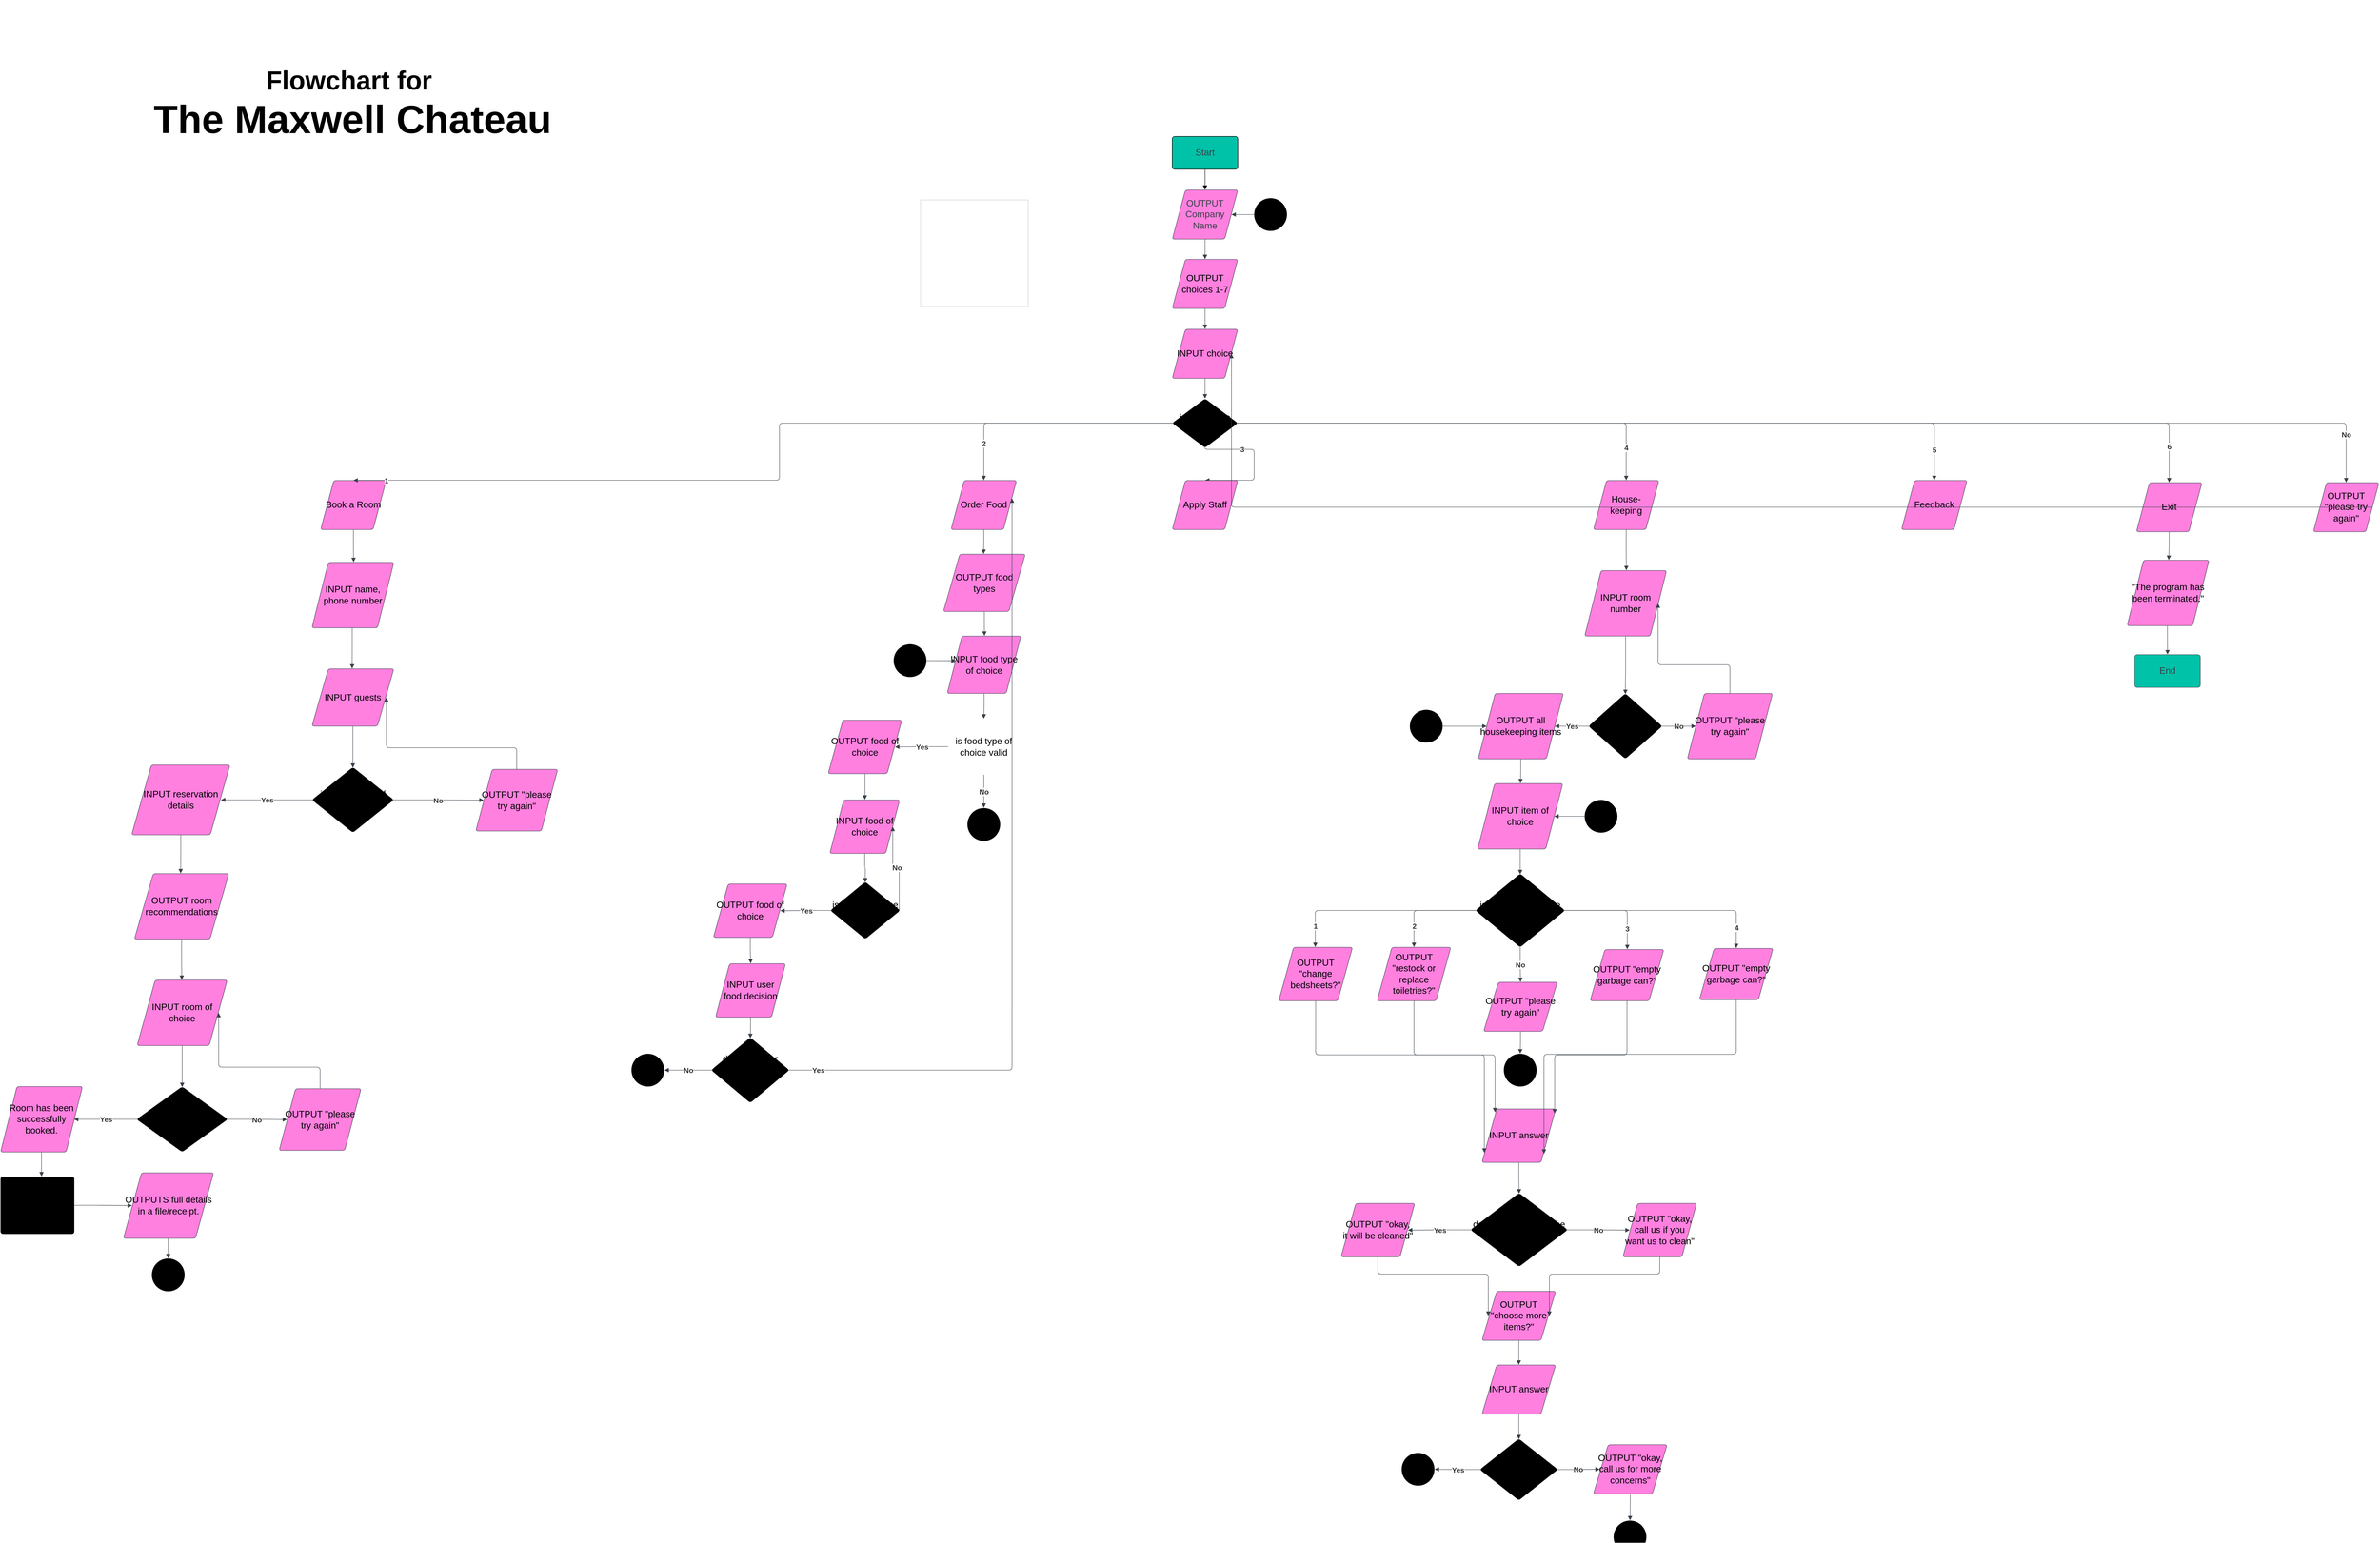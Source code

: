 <mxfile version="24.0.2" type="github">
  <diagram id="C5RBs43oDa-KdzZeNtuy" name="Page-1">
    <mxGraphModel dx="4306" dy="1394" grid="1" gridSize="10" guides="1" tooltips="1" connect="1" arrows="1" fold="1" page="1" pageScale="1" pageWidth="1169" pageHeight="827" math="0" shadow="0">
      <root>
        <mxCell id="WIyWlLk6GJQsqaUBKTNV-0" />
        <mxCell id="WIyWlLk6GJQsqaUBKTNV-1" parent="WIyWlLk6GJQsqaUBKTNV-0" />
        <mxCell id="fr6Zp4J4kDgTBB2DA1vX-0" value="&lt;b&gt;&lt;font style=&quot;font-size: 48px;&quot;&gt;&lt;font style=&quot;&quot;&gt;Flowchart for&lt;/font&gt;&lt;font style=&quot;&quot;&gt;&amp;nbsp;&lt;/font&gt;&lt;/font&gt;&lt;/b&gt;&lt;div&gt;&lt;b&gt;&lt;font style=&quot;font-size: 72px;&quot;&gt;The Maxwell Chateau&lt;/font&gt;&lt;/b&gt;&lt;/div&gt;" style="text;html=1;align=center;verticalAlign=middle;whiteSpace=wrap;rounded=0;" vertex="1" parent="WIyWlLk6GJQsqaUBKTNV-1">
          <mxGeometry x="-2485" y="-640" width="735" height="380" as="geometry" />
        </mxCell>
        <mxCell id="fr6Zp4J4kDgTBB2DA1vX-5" value="Start" style="html=1;overflow=block;blockSpacing=1;whiteSpace=wrap;fontSize=16.7;fontColor=#3a414a;spacing=3.8;strokeColor=#000000;strokeOpacity=100;fillOpacity=100;rounded=1;absoluteArcSize=1;arcSize=9;fillColor=#00c2a8;strokeWidth=1;lucidId=rr4dldM6VFlr;" vertex="1" parent="WIyWlLk6GJQsqaUBKTNV-1">
          <mxGeometry x="-617" y="-390" width="120" height="60" as="geometry" />
        </mxCell>
        <mxCell id="fr6Zp4J4kDgTBB2DA1vX-6" value="OUTPUT Company Name" style="html=1;overflow=block;blockSpacing=1;whiteSpace=wrap;shape=parallelogram;perimeter=parallelogramPerimeter;anchorPointDirection=0;fontSize=16.7;fontColor=#3a414a;spacing=9;strokeColor=#3a414a;strokeOpacity=100;fillOpacity=100;rounded=1;absoluteArcSize=1;arcSize=9;fillColor=#ff80df;strokeWidth=0.8;lucidId=rr4dJYp74jQk;" vertex="1" parent="WIyWlLk6GJQsqaUBKTNV-1">
          <mxGeometry x="-617" y="-292" width="120" height="90" as="geometry" />
        </mxCell>
        <mxCell id="fr6Zp4J4kDgTBB2DA1vX-7" value="End" style="html=1;overflow=block;blockSpacing=1;whiteSpace=wrap;fontSize=16.7;fontColor=#3a414a;spacing=3.8;strokeColor=#3a414a;strokeOpacity=100;fillOpacity=100;rounded=1;absoluteArcSize=1;arcSize=9;fillColor=#00c2a8;strokeWidth=0.8;lucidId=rr4dPUBD_OKJ;" vertex="1" parent="WIyWlLk6GJQsqaUBKTNV-1">
          <mxGeometry x="1145" y="559" width="120" height="60" as="geometry" />
        </mxCell>
        <mxCell id="fr6Zp4J4kDgTBB2DA1vX-8" value="" style="html=1;jettySize=18;whiteSpace=wrap;fontSize=13;strokeColor=#000000;strokeOpacity=100;strokeWidth=0.8;rounded=1;arcSize=12;edgeStyle=orthogonalEdgeStyle;startArrow=none;endArrow=block;endFill=1;exitX=0.5;exitY=1.006;exitPerimeter=0;entryX=0.5;entryY=-0.004;entryPerimeter=0;lucidId=rr4d2FMCqDAJ;" edge="1" parent="WIyWlLk6GJQsqaUBKTNV-1" source="fr6Zp4J4kDgTBB2DA1vX-5" target="fr6Zp4J4kDgTBB2DA1vX-6">
          <mxGeometry width="100" height="100" relative="1" as="geometry">
            <Array as="points" />
          </mxGeometry>
        </mxCell>
        <mxCell id="fr6Zp4J4kDgTBB2DA1vX-9" value="" style="html=1;jettySize=18;whiteSpace=wrap;fontSize=13;strokeColor=#3a414a;strokeOpacity=100;strokeWidth=0.8;rounded=1;arcSize=12;edgeStyle=orthogonalEdgeStyle;startArrow=none;endArrow=block;endFill=1;exitX=0.5;exitY=1.004;exitPerimeter=0;entryX=0.5;entryY=-0.004;entryPerimeter=0;lucidId=rr4d9koG9U7C;" edge="1" parent="WIyWlLk6GJQsqaUBKTNV-1" source="fr6Zp4J4kDgTBB2DA1vX-6" target="fr6Zp4J4kDgTBB2DA1vX-11">
          <mxGeometry width="100" height="100" relative="1" as="geometry">
            <Array as="points" />
          </mxGeometry>
        </mxCell>
        <mxCell id="fr6Zp4J4kDgTBB2DA1vX-10" value="" style="html=1;overflow=block;blockSpacing=1;whiteSpace=wrap;fontSize=13;spacing=0;strokeColor=#dfe3e8;strokeOpacity=100;rounded=1;absoluteArcSize=1;arcSize=0;strokeWidth=1.5;lucidId=rr4d.3fFyspz;" vertex="1" parent="WIyWlLk6GJQsqaUBKTNV-1">
          <mxGeometry x="-1078" y="-274" width="197" height="195" as="geometry" />
        </mxCell>
        <mxCell id="fr6Zp4J4kDgTBB2DA1vX-11" value="OUTPUT choices 1-7" style="html=1;overflow=block;blockSpacing=1;whiteSpace=wrap;shape=parallelogram;perimeter=parallelogramPerimeter;anchorPointDirection=0;fontSize=16.7;spacing=3.8;strokeColor=#3a414a;strokeOpacity=100;fillOpacity=100;rounded=1;absoluteArcSize=1;arcSize=9;fillColor=#ff80df;strokeWidth=0.8;lucidId=VD4dc545jsyq;" vertex="1" parent="WIyWlLk6GJQsqaUBKTNV-1">
          <mxGeometry x="-617" y="-165" width="120" height="90" as="geometry" />
        </mxCell>
        <mxCell id="fr6Zp4J4kDgTBB2DA1vX-12" value="is the choice valid?" style="html=1;overflow=block;blockSpacing=1;whiteSpace=wrap;rhombus;fontSize=16.7;spacing=3.8;strokeColor=#unset;rounded=1;absoluteArcSize=1;arcSize=9;fillColor=#unset;strokeWidth=NaN;lucidId=YQ4drY80ysN_;" vertex="1" parent="WIyWlLk6GJQsqaUBKTNV-1">
          <mxGeometry x="-617" y="90" width="120" height="90" as="geometry" />
        </mxCell>
        <mxCell id="fr6Zp4J4kDgTBB2DA1vX-13" value="Book a Room" style="html=1;overflow=block;blockSpacing=1;whiteSpace=wrap;shape=parallelogram;perimeter=parallelogramPerimeter;anchorPointDirection=0;fontSize=16.7;spacing=3.8;strokeColor=#3a414a;strokeOpacity=100;fillOpacity=100;rounded=1;absoluteArcSize=1;arcSize=9;fillColor=#ff80df;strokeWidth=0.8;lucidId=5S4d.XPy-Nbl;" vertex="1" parent="WIyWlLk6GJQsqaUBKTNV-1">
          <mxGeometry x="-2176" y="240" width="120" height="90" as="geometry" />
        </mxCell>
        <mxCell id="fr6Zp4J4kDgTBB2DA1vX-14" value="Order Food" style="html=1;overflow=block;blockSpacing=1;whiteSpace=wrap;shape=parallelogram;perimeter=parallelogramPerimeter;anchorPointDirection=0;fontSize=16.7;spacing=3.8;strokeColor=#3a414a;strokeOpacity=100;fillOpacity=100;rounded=1;absoluteArcSize=1;arcSize=9;fillColor=#ff80df;strokeWidth=0.8;lucidId=3T4dZM-_F~DI;" vertex="1" parent="WIyWlLk6GJQsqaUBKTNV-1">
          <mxGeometry x="-1022" y="240" width="120" height="90" as="geometry" />
        </mxCell>
        <mxCell id="fr6Zp4J4kDgTBB2DA1vX-15" value="" style="html=1;jettySize=18;whiteSpace=wrap;fontSize=13.3;fontColor=#333333;fontStyle=1;strokeColor=#3a414a;strokeOpacity=100;strokeWidth=0.8;rounded=1;arcSize=12;edgeStyle=orthogonalEdgeStyle;startArrow=none;endArrow=block;endFill=1;exitX=0.5;exitY=0.988;exitPerimeter=0;entryX=0.5;entryY=-0.004;entryPerimeter=0;lucidId=YW4dXA4mPvfQ;" edge="1" parent="WIyWlLk6GJQsqaUBKTNV-1" source="fr6Zp4J4kDgTBB2DA1vX-12" target="fr6Zp4J4kDgTBB2DA1vX-17">
          <mxGeometry width="100" height="100" relative="1" as="geometry">
            <Array as="points">
              <mxPoint x="-467" y="183" />
            </Array>
          </mxGeometry>
        </mxCell>
        <mxCell id="fr6Zp4J4kDgTBB2DA1vX-16" value="3" style="text;html=1;resizable=0;labelBackgroundColor=default;align=center;verticalAlign=middle;fontStyle=1;fontColor=#333333;fontSize=13.3;" vertex="1" parent="fr6Zp4J4kDgTBB2DA1vX-15">
          <mxGeometry x="-0.4" relative="1" as="geometry" />
        </mxCell>
        <mxCell id="fr6Zp4J4kDgTBB2DA1vX-17" value="Apply Staff" style="html=1;overflow=block;blockSpacing=1;whiteSpace=wrap;shape=parallelogram;perimeter=parallelogramPerimeter;anchorPointDirection=0;fontSize=16.7;spacing=3.8;strokeColor=#3a414a;strokeOpacity=100;fillOpacity=100;rounded=1;absoluteArcSize=1;arcSize=9;fillColor=#ff80df;strokeWidth=0.8;lucidId=jY4d1oSNSLOH;" vertex="1" parent="WIyWlLk6GJQsqaUBKTNV-1">
          <mxGeometry x="-617" y="240" width="120" height="90" as="geometry" />
        </mxCell>
        <mxCell id="fr6Zp4J4kDgTBB2DA1vX-18" value="Exit" style="html=1;overflow=block;blockSpacing=1;whiteSpace=wrap;shape=parallelogram;perimeter=parallelogramPerimeter;anchorPointDirection=0;fontSize=16.7;spacing=3.8;strokeColor=#3a414a;strokeOpacity=100;fillOpacity=100;rounded=1;absoluteArcSize=1;arcSize=9;fillColor=#ff80df;strokeWidth=0.8;lucidId=D24dg.ZzTh_C;" vertex="1" parent="WIyWlLk6GJQsqaUBKTNV-1">
          <mxGeometry x="1148" y="244" width="120" height="90" as="geometry" />
        </mxCell>
        <mxCell id="fr6Zp4J4kDgTBB2DA1vX-19" value="" style="html=1;jettySize=18;whiteSpace=wrap;fontSize=13.3;fontColor=#333333;fontStyle=1;strokeColor=#3a414a;strokeOpacity=100;strokeWidth=0.8;rounded=1;arcSize=12;edgeStyle=orthogonalEdgeStyle;startArrow=none;endArrow=block;endFill=1;exitX=0.984;exitY=0.5;exitPerimeter=0;entryX=0.5;entryY=-0.004;entryPerimeter=0;lucidId=-24dcM.oyefK;" edge="1" parent="WIyWlLk6GJQsqaUBKTNV-1" source="fr6Zp4J4kDgTBB2DA1vX-12" target="fr6Zp4J4kDgTBB2DA1vX-28">
          <mxGeometry width="100" height="100" relative="1" as="geometry">
            <Array as="points">
              <mxPoint x="214" y="135" />
            </Array>
          </mxGeometry>
        </mxCell>
        <mxCell id="fr6Zp4J4kDgTBB2DA1vX-20" value="4" style="text;html=1;resizable=0;labelBackgroundColor=default;align=center;verticalAlign=middle;fontStyle=1;fontColor=#333333;fontSize=13.3;" vertex="1" parent="fr6Zp4J4kDgTBB2DA1vX-19">
          <mxGeometry x="0.853" relative="1" as="geometry" />
        </mxCell>
        <mxCell id="fr6Zp4J4kDgTBB2DA1vX-21" value="" style="html=1;jettySize=18;whiteSpace=wrap;fontSize=13.3;fontColor=#333333;fontStyle=1;strokeColor=#3a414a;strokeOpacity=100;strokeWidth=0.8;rounded=1;arcSize=12;edgeStyle=orthogonalEdgeStyle;startArrow=none;endArrow=block;endFill=1;exitX=0.016;exitY=0.5;exitPerimeter=0;entryX=0.5;entryY=-0.004;entryPerimeter=0;lucidId=544dxC-d55az;" edge="1" parent="WIyWlLk6GJQsqaUBKTNV-1" source="fr6Zp4J4kDgTBB2DA1vX-12" target="fr6Zp4J4kDgTBB2DA1vX-14">
          <mxGeometry width="100" height="100" relative="1" as="geometry">
            <Array as="points" />
          </mxGeometry>
        </mxCell>
        <mxCell id="fr6Zp4J4kDgTBB2DA1vX-22" value="2" style="text;html=1;resizable=0;labelBackgroundColor=default;align=center;verticalAlign=middle;fontStyle=1;fontColor=#333333;fontSize=13.3;" vertex="1" parent="fr6Zp4J4kDgTBB2DA1vX-21">
          <mxGeometry x="0.701" relative="1" as="geometry" />
        </mxCell>
        <mxCell id="fr6Zp4J4kDgTBB2DA1vX-23" value="" style="html=1;jettySize=18;whiteSpace=wrap;fontSize=13.3;fontColor=#333333;fontStyle=1;strokeColor=#3a414a;strokeOpacity=100;strokeWidth=0.8;rounded=1;arcSize=12;edgeStyle=orthogonalEdgeStyle;startArrow=none;endArrow=block;endFill=1;exitX=0.016;exitY=0.5;exitPerimeter=0;entryX=0.5;entryY=-0.004;entryPerimeter=0;lucidId=k54deUb7gBNt;" edge="1" parent="WIyWlLk6GJQsqaUBKTNV-1" source="fr6Zp4J4kDgTBB2DA1vX-12" target="fr6Zp4J4kDgTBB2DA1vX-13">
          <mxGeometry width="100" height="100" relative="1" as="geometry">
            <Array as="points">
              <mxPoint x="-1336" y="135" />
            </Array>
          </mxGeometry>
        </mxCell>
        <mxCell id="fr6Zp4J4kDgTBB2DA1vX-24" value="1" style="text;html=1;resizable=0;labelBackgroundColor=default;align=center;verticalAlign=middle;fontStyle=1;fontColor=#333333;fontSize=13.3;" vertex="1" parent="fr6Zp4J4kDgTBB2DA1vX-23">
          <mxGeometry x="0.926" relative="1" as="geometry" />
        </mxCell>
        <mxCell id="fr6Zp4J4kDgTBB2DA1vX-25" value="&quot;The program has been terminated.&quot;" style="html=1;overflow=block;blockSpacing=1;whiteSpace=wrap;shape=parallelogram;perimeter=parallelogramPerimeter;anchorPointDirection=0;fontSize=16.7;spacing=3.8;strokeColor=#3a414a;strokeOpacity=100;fillOpacity=100;rounded=1;absoluteArcSize=1;arcSize=9;fillColor=#ff80df;strokeWidth=0.8;lucidId=n64d3ymG4x3u;" vertex="1" parent="WIyWlLk6GJQsqaUBKTNV-1">
          <mxGeometry x="1131" y="386" width="150" height="120" as="geometry" />
        </mxCell>
        <mxCell id="fr6Zp4J4kDgTBB2DA1vX-26" value="" style="html=1;jettySize=18;whiteSpace=wrap;fontSize=13;strokeColor=#3a414a;strokeOpacity=100;strokeWidth=0.8;rounded=1;arcSize=12;edgeStyle=orthogonalEdgeStyle;startArrow=none;endArrow=block;endFill=1;exitX=0.492;exitY=1.003;exitPerimeter=0;entryX=0.5;entryY=-0.006;entryPerimeter=0;lucidId=H64dyCJtoq.5;" edge="1" parent="WIyWlLk6GJQsqaUBKTNV-1" source="fr6Zp4J4kDgTBB2DA1vX-25" target="fr6Zp4J4kDgTBB2DA1vX-7">
          <mxGeometry width="100" height="100" relative="1" as="geometry">
            <Array as="points" />
          </mxGeometry>
        </mxCell>
        <mxCell id="fr6Zp4J4kDgTBB2DA1vX-27" value="" style="html=1;jettySize=18;whiteSpace=wrap;fontSize=13;strokeColor=#3a414a;strokeOpacity=100;strokeWidth=0.8;rounded=1;arcSize=12;edgeStyle=orthogonalEdgeStyle;startArrow=none;endArrow=block;endFill=1;exitX=0.5;exitY=1.004;exitPerimeter=0;entryX=0.508;entryY=-0.003;entryPerimeter=0;lucidId=RU5deoj77KYH;" edge="1" parent="WIyWlLk6GJQsqaUBKTNV-1" source="fr6Zp4J4kDgTBB2DA1vX-18" target="fr6Zp4J4kDgTBB2DA1vX-25">
          <mxGeometry width="100" height="100" relative="1" as="geometry">
            <Array as="points" />
          </mxGeometry>
        </mxCell>
        <mxCell id="fr6Zp4J4kDgTBB2DA1vX-28" value="House-&#xa;keeping" style="html=1;overflow=block;blockSpacing=1;whiteSpace=wrap;shape=parallelogram;perimeter=parallelogramPerimeter;anchorPointDirection=0;fontSize=16.7;spacing=3.8;strokeColor=#3a414a;strokeOpacity=100;fillOpacity=100;rounded=1;absoluteArcSize=1;arcSize=9;fillColor=#ff80df;strokeWidth=0.8;lucidId=gvBfBff4BDN_;" vertex="1" parent="WIyWlLk6GJQsqaUBKTNV-1">
          <mxGeometry x="154" y="240" width="120" height="90" as="geometry" />
        </mxCell>
        <mxCell id="fr6Zp4J4kDgTBB2DA1vX-29" value="" style="html=1;jettySize=18;whiteSpace=wrap;fontSize=13.3;fontColor=#333333;fontStyle=1;strokeColor=#3a414a;strokeOpacity=100;strokeWidth=0.8;rounded=1;arcSize=12;edgeStyle=orthogonalEdgeStyle;startArrow=none;endArrow=block;endFill=1;exitX=0.984;exitY=0.5;exitPerimeter=0;entryX=0.5;entryY=-0.004;entryPerimeter=0;lucidId=_vBfmU__1XSu;" edge="1" parent="WIyWlLk6GJQsqaUBKTNV-1" source="fr6Zp4J4kDgTBB2DA1vX-12" target="fr6Zp4J4kDgTBB2DA1vX-18">
          <mxGeometry width="100" height="100" relative="1" as="geometry">
            <Array as="points" />
          </mxGeometry>
        </mxCell>
        <mxCell id="fr6Zp4J4kDgTBB2DA1vX-30" value="6" style="text;html=1;resizable=0;labelBackgroundColor=default;align=center;verticalAlign=middle;fontStyle=1;fontColor=#333333;fontSize=13.3;" vertex="1" parent="fr6Zp4J4kDgTBB2DA1vX-29">
          <mxGeometry x="0.927" relative="1" as="geometry" />
        </mxCell>
        <mxCell id="fr6Zp4J4kDgTBB2DA1vX-31" value="" style="html=1;jettySize=18;whiteSpace=wrap;fontSize=13;strokeColor=#3a414a;strokeOpacity=100;strokeWidth=0.8;rounded=1;arcSize=12;edgeStyle=orthogonalEdgeStyle;startArrow=none;endArrow=block;endFill=1;exitX=0.5;exitY=1.004;exitPerimeter=0;entryX=0.509;entryY=-0.003;entryPerimeter=0;lucidId=DDBfVTI.iJqp;" edge="1" parent="WIyWlLk6GJQsqaUBKTNV-1" source="fr6Zp4J4kDgTBB2DA1vX-13" target="fr6Zp4J4kDgTBB2DA1vX-32">
          <mxGeometry width="100" height="100" relative="1" as="geometry">
            <Array as="points" />
          </mxGeometry>
        </mxCell>
        <mxCell id="fr6Zp4J4kDgTBB2DA1vX-32" value="INPUT name, phone number" style="html=1;overflow=block;blockSpacing=1;whiteSpace=wrap;shape=parallelogram;perimeter=parallelogramPerimeter;anchorPointDirection=0;fontSize=16.7;spacing=3.8;strokeColor=#3a414a;strokeOpacity=100;fillOpacity=100;rounded=1;absoluteArcSize=1;arcSize=9;fillColor=#ff80df;strokeWidth=0.8;lucidId=.DBfbjLe~VoK;" vertex="1" parent="WIyWlLk6GJQsqaUBKTNV-1">
          <mxGeometry x="-2192" y="390" width="150" height="120" as="geometry" />
        </mxCell>
        <mxCell id="fr6Zp4J4kDgTBB2DA1vX-33" value="" style="html=1;jettySize=18;whiteSpace=wrap;fontSize=13;strokeColor=#3a414a;strokeOpacity=100;strokeWidth=0.8;rounded=1;arcSize=12;edgeStyle=orthogonalEdgeStyle;startArrow=none;endArrow=block;endFill=1;exitX=0.492;exitY=1.003;exitPerimeter=0;entryX=0.491;entryY=-0.004;entryPerimeter=0;lucidId=-IBfJ37K~~-6;" edge="1" parent="WIyWlLk6GJQsqaUBKTNV-1" source="fr6Zp4J4kDgTBB2DA1vX-32" target="fr6Zp4J4kDgTBB2DA1vX-34">
          <mxGeometry width="100" height="100" relative="1" as="geometry">
            <Array as="points" />
          </mxGeometry>
        </mxCell>
        <mxCell id="fr6Zp4J4kDgTBB2DA1vX-34" value="INPUT guests" style="html=1;overflow=block;blockSpacing=1;whiteSpace=wrap;shape=parallelogram;perimeter=parallelogramPerimeter;anchorPointDirection=0;fontSize=16.7;spacing=3.8;strokeColor=#3a414a;strokeOpacity=100;fillOpacity=100;rounded=1;absoluteArcSize=1;arcSize=9;fillColor=#ff80df;strokeWidth=0.8;lucidId=_IBffU.3FARN;" vertex="1" parent="WIyWlLk6GJQsqaUBKTNV-1">
          <mxGeometry x="-2192" y="585" width="150" height="105" as="geometry" />
        </mxCell>
        <mxCell id="fr6Zp4J4kDgTBB2DA1vX-35" value="" style="html=1;jettySize=18;whiteSpace=wrap;fontSize=13;strokeColor=#3a414a;strokeOpacity=100;strokeWidth=0.8;rounded=1;arcSize=12;edgeStyle=orthogonalEdgeStyle;startArrow=none;endArrow=block;endFill=1;exitX=0.5;exitY=1.004;exitPerimeter=0;entryX=0.5;entryY=0.01;entryPerimeter=0;lucidId=PMBfM9fcOzz6;" edge="1" parent="WIyWlLk6GJQsqaUBKTNV-1" source="fr6Zp4J4kDgTBB2DA1vX-34" target="fr6Zp4J4kDgTBB2DA1vX-36">
          <mxGeometry width="100" height="100" relative="1" as="geometry">
            <Array as="points" />
          </mxGeometry>
        </mxCell>
        <mxCell id="fr6Zp4J4kDgTBB2DA1vX-36" value="is the number of guests valid?" style="html=1;overflow=block;blockSpacing=1;whiteSpace=wrap;rhombus;fontSize=16.7;spacing=3.8;strokeColor=#unset;rounded=1;absoluteArcSize=1;arcSize=9;fillColor=#unset;strokeWidth=NaN;lucidId=QMBfPcYTiosy;" vertex="1" parent="WIyWlLk6GJQsqaUBKTNV-1">
          <mxGeometry x="-2192" y="765" width="150" height="120" as="geometry" />
        </mxCell>
        <mxCell id="fr6Zp4J4kDgTBB2DA1vX-37" value="" style="html=1;jettySize=18;whiteSpace=wrap;fontSize=13.3;fontColor=#333333;fontStyle=1;strokeColor=#3a414a;strokeOpacity=100;strokeWidth=0.8;rounded=1;arcSize=12;edgeStyle=orthogonalEdgeStyle;startArrow=none;endArrow=block;endFill=1;exitX=0.012;exitY=0.5;exitPerimeter=0;entryX=0.908;entryY=0.5;entryPerimeter=0;lucidId=hQBfeg_kJ0mE;" edge="1" parent="WIyWlLk6GJQsqaUBKTNV-1" source="fr6Zp4J4kDgTBB2DA1vX-36" target="fr6Zp4J4kDgTBB2DA1vX-39">
          <mxGeometry width="100" height="100" relative="1" as="geometry">
            <Array as="points" />
          </mxGeometry>
        </mxCell>
        <mxCell id="fr6Zp4J4kDgTBB2DA1vX-38" value="Yes" style="text;html=1;resizable=0;labelBackgroundColor=default;align=center;verticalAlign=middle;fontStyle=1;fontColor=#333333;fontSize=13.3;" vertex="1" parent="fr6Zp4J4kDgTBB2DA1vX-37">
          <mxGeometry relative="1" as="geometry" />
        </mxCell>
        <mxCell id="fr6Zp4J4kDgTBB2DA1vX-39" value="INPUT reservation details" style="html=1;overflow=block;blockSpacing=1;whiteSpace=wrap;shape=parallelogram;perimeter=parallelogramPerimeter;anchorPointDirection=0;fontSize=16.7;spacing=3.8;strokeColor=#3a414a;strokeOpacity=100;fillOpacity=100;rounded=1;absoluteArcSize=1;arcSize=9;fillColor=#ff80df;strokeWidth=0.8;lucidId=jQBfUBHeJE15;" vertex="1" parent="WIyWlLk6GJQsqaUBKTNV-1">
          <mxGeometry x="-2522" y="761" width="180" height="128" as="geometry" />
        </mxCell>
        <mxCell id="fr6Zp4J4kDgTBB2DA1vX-40" value="" style="html=1;jettySize=18;whiteSpace=wrap;fontSize=13;strokeColor=#3a414a;strokeOpacity=100;strokeWidth=0.8;rounded=1;arcSize=12;edgeStyle=orthogonalEdgeStyle;startArrow=none;endArrow=block;endFill=1;exitX=0.5;exitY=1.003;exitPerimeter=0;entryX=0.49;entryY=-0.003;entryPerimeter=0;lucidId=MTBfAHkEuwZ3;" edge="1" parent="WIyWlLk6GJQsqaUBKTNV-1" source="fr6Zp4J4kDgTBB2DA1vX-39" target="fr6Zp4J4kDgTBB2DA1vX-41">
          <mxGeometry width="100" height="100" relative="1" as="geometry">
            <Array as="points" />
          </mxGeometry>
        </mxCell>
        <mxCell id="fr6Zp4J4kDgTBB2DA1vX-41" value="OUTPUT room recommendations  " style="html=1;overflow=block;blockSpacing=1;whiteSpace=wrap;shape=parallelogram;perimeter=parallelogramPerimeter;anchorPointDirection=0;fontSize=16.7;spacing=3.8;strokeColor=#3a414a;strokeOpacity=100;fillOpacity=100;rounded=1;absoluteArcSize=1;arcSize=9;fillColor=#ff80df;strokeWidth=0.8;lucidId=_UBfgfVL1gmM;" vertex="1" parent="WIyWlLk6GJQsqaUBKTNV-1">
          <mxGeometry x="-2517" y="960" width="173" height="120" as="geometry" />
        </mxCell>
        <mxCell id="fr6Zp4J4kDgTBB2DA1vX-42" value="" style="html=1;jettySize=18;whiteSpace=wrap;fontSize=13;strokeColor=#3a414a;strokeOpacity=100;strokeWidth=0.8;rounded=1;arcSize=12;edgeStyle=orthogonalEdgeStyle;startArrow=none;endArrow=block;endFill=1;exitX=0.5;exitY=1.003;exitPerimeter=0;entryX=0.496;entryY=-0.003;entryPerimeter=0;lucidId=aXBfS48EmTSD;" edge="1" parent="WIyWlLk6GJQsqaUBKTNV-1" source="fr6Zp4J4kDgTBB2DA1vX-41" target="fr6Zp4J4kDgTBB2DA1vX-43">
          <mxGeometry width="100" height="100" relative="1" as="geometry">
            <Array as="points" />
          </mxGeometry>
        </mxCell>
        <mxCell id="fr6Zp4J4kDgTBB2DA1vX-43" value="INPUT room of choice" style="html=1;overflow=block;blockSpacing=1;whiteSpace=wrap;shape=parallelogram;perimeter=parallelogramPerimeter;anchorPointDirection=0;fontSize=16.7;spacing=3.8;strokeColor=#3a414a;strokeOpacity=100;fillOpacity=100;rounded=1;absoluteArcSize=1;arcSize=9;fillColor=#ff80df;strokeWidth=0.8;lucidId=bXBfV4~jAbKO;" vertex="1" parent="WIyWlLk6GJQsqaUBKTNV-1">
          <mxGeometry x="-2512" y="1155" width="165" height="120" as="geometry" />
        </mxCell>
        <mxCell id="fr6Zp4J4kDgTBB2DA1vX-44" value="" style="html=1;jettySize=18;whiteSpace=wrap;fontSize=13;strokeColor=#3a414a;strokeOpacity=100;strokeWidth=0.8;rounded=1;arcSize=12;edgeStyle=orthogonalEdgeStyle;startArrow=none;endArrow=block;endFill=1;exitX=0.5;exitY=1.003;exitPerimeter=0;entryX=0.5;entryY=0.009;entryPerimeter=0;lucidId=OYBfHnxRMO23;" edge="1" parent="WIyWlLk6GJQsqaUBKTNV-1" source="fr6Zp4J4kDgTBB2DA1vX-43" target="fr6Zp4J4kDgTBB2DA1vX-45">
          <mxGeometry width="100" height="100" relative="1" as="geometry">
            <Array as="points" />
          </mxGeometry>
        </mxCell>
        <mxCell id="fr6Zp4J4kDgTBB2DA1vX-45" value="is room of choice valid?" style="html=1;overflow=block;blockSpacing=1;whiteSpace=wrap;rhombus;fontSize=16.7;spacing=3.8;strokeColor=#unset;rounded=1;absoluteArcSize=1;arcSize=9;fillColor=#unset;strokeWidth=NaN;lucidId=PYBfmjSSbYPz;" vertex="1" parent="WIyWlLk6GJQsqaUBKTNV-1">
          <mxGeometry x="-2513" y="1350" width="167" height="120" as="geometry" />
        </mxCell>
        <mxCell id="fr6Zp4J4kDgTBB2DA1vX-46" value="" style="html=1;jettySize=18;whiteSpace=wrap;fontSize=13.3;fontColor=#333333;fontStyle=1;strokeColor=#3a414a;strokeOpacity=100;strokeWidth=0.8;rounded=1;arcSize=12;edgeStyle=orthogonalEdgeStyle;startArrow=none;endArrow=block;endFill=1;exitX=0.012;exitY=0.5;exitPerimeter=0;entryX=0.896;entryY=0.5;entryPerimeter=0;lucidId=iZBfiL4GSvEv;" edge="1" parent="WIyWlLk6GJQsqaUBKTNV-1" source="fr6Zp4J4kDgTBB2DA1vX-45" target="fr6Zp4J4kDgTBB2DA1vX-48">
          <mxGeometry width="100" height="100" relative="1" as="geometry">
            <Array as="points" />
          </mxGeometry>
        </mxCell>
        <mxCell id="fr6Zp4J4kDgTBB2DA1vX-47" value="Yes" style="text;html=1;resizable=0;labelBackgroundColor=default;align=center;verticalAlign=middle;fontStyle=1;fontColor=#333333;fontSize=13.3;" vertex="1" parent="fr6Zp4J4kDgTBB2DA1vX-46">
          <mxGeometry relative="1" as="geometry" />
        </mxCell>
        <mxCell id="fr6Zp4J4kDgTBB2DA1vX-48" value="Room has been successfully booked." style="html=1;overflow=block;blockSpacing=1;whiteSpace=wrap;shape=parallelogram;perimeter=parallelogramPerimeter;anchorPointDirection=0;fontSize=16.7;spacing=3.8;strokeColor=#3a414a;strokeOpacity=100;fillOpacity=100;rounded=1;absoluteArcSize=1;arcSize=9;fillColor=#ff80df;strokeWidth=0.8;lucidId=KZBfASUfLxQ7;" vertex="1" parent="WIyWlLk6GJQsqaUBKTNV-1">
          <mxGeometry x="-2762" y="1350" width="150" height="120" as="geometry" />
        </mxCell>
        <mxCell id="fr6Zp4J4kDgTBB2DA1vX-49" value="OUTPUTS full details in a file/receipt." style="html=1;overflow=block;blockSpacing=1;whiteSpace=wrap;shape=parallelogram;perimeter=parallelogramPerimeter;anchorPointDirection=0;fontSize=16.7;spacing=3.8;strokeColor=#3a414a;strokeOpacity=100;fillOpacity=100;rounded=1;absoluteArcSize=1;arcSize=9;fillColor=#ff80df;strokeWidth=0.8;lucidId=p0BfBBiuCRcG;" vertex="1" parent="WIyWlLk6GJQsqaUBKTNV-1">
          <mxGeometry x="-2537" y="1508" width="165" height="120" as="geometry" />
        </mxCell>
        <mxCell id="fr6Zp4J4kDgTBB2DA1vX-50" value="" style="html=1;jettySize=18;whiteSpace=wrap;fontSize=13.3;fontColor=#333333;fontStyle=1;strokeColor=#3a414a;strokeOpacity=100;strokeWidth=0.8;rounded=1;arcSize=12;edgeStyle=orthogonalEdgeStyle;startArrow=none;endArrow=block;endFill=1;exitX=0.988;exitY=0.5;exitPerimeter=0;entryX=0.097;entryY=0.5;entryPerimeter=0;lucidId=R0BfJch6Im3d;" edge="1" parent="WIyWlLk6GJQsqaUBKTNV-1" source="fr6Zp4J4kDgTBB2DA1vX-45" target="fr6Zp4J4kDgTBB2DA1vX-158">
          <mxGeometry width="100" height="100" relative="1" as="geometry">
            <Array as="points" />
          </mxGeometry>
        </mxCell>
        <mxCell id="fr6Zp4J4kDgTBB2DA1vX-51" value="No" style="text;html=1;resizable=0;labelBackgroundColor=default;align=center;verticalAlign=middle;fontStyle=1;fontColor=#333333;fontSize=13.3;" vertex="1" parent="fr6Zp4J4kDgTBB2DA1vX-50">
          <mxGeometry relative="1" as="geometry" />
        </mxCell>
        <mxCell id="fr6Zp4J4kDgTBB2DA1vX-52" value="" style="html=1;jettySize=18;whiteSpace=wrap;fontSize=13;strokeColor=#3a414a;strokeOpacity=100;strokeWidth=0.8;rounded=1;arcSize=12;edgeStyle=orthogonalEdgeStyle;startArrow=none;endArrow=block;endFill=1;exitX=0.5;exitY=1.004;exitPerimeter=0;entryX=0.509;entryY=-0.003;entryPerimeter=0;lucidId=U8CffuirxULD;" edge="1" parent="WIyWlLk6GJQsqaUBKTNV-1" source="fr6Zp4J4kDgTBB2DA1vX-28" target="fr6Zp4J4kDgTBB2DA1vX-53">
          <mxGeometry width="100" height="100" relative="1" as="geometry">
            <Array as="points" />
          </mxGeometry>
        </mxCell>
        <mxCell id="fr6Zp4J4kDgTBB2DA1vX-53" value="INPUT room number" style="html=1;overflow=block;blockSpacing=1;whiteSpace=wrap;shape=parallelogram;perimeter=parallelogramPerimeter;anchorPointDirection=0;fontSize=16.7;spacing=3.8;strokeColor=#3a414a;strokeOpacity=100;fillOpacity=100;rounded=1;absoluteArcSize=1;arcSize=9;fillColor=#ff80df;strokeWidth=0.8;lucidId=-8CfGQDBl~VP;" vertex="1" parent="WIyWlLk6GJQsqaUBKTNV-1">
          <mxGeometry x="138" y="405" width="150" height="120" as="geometry" />
        </mxCell>
        <mxCell id="fr6Zp4J4kDgTBB2DA1vX-54" value="" style="html=1;jettySize=18;whiteSpace=wrap;fontSize=13;strokeColor=#3a414a;strokeOpacity=100;strokeWidth=0.8;rounded=1;arcSize=12;edgeStyle=orthogonalEdgeStyle;startArrow=none;endArrow=block;endFill=1;exitX=0.5;exitY=1.003;exitPerimeter=0;entryX=0.5;entryY=0.011;entryPerimeter=0;lucidId=_-CfCg-4GNyY;" edge="1" parent="WIyWlLk6GJQsqaUBKTNV-1" source="fr6Zp4J4kDgTBB2DA1vX-53" target="fr6Zp4J4kDgTBB2DA1vX-55">
          <mxGeometry width="100" height="100" relative="1" as="geometry">
            <Array as="points" />
          </mxGeometry>
        </mxCell>
        <mxCell id="fr6Zp4J4kDgTBB2DA1vX-55" value="is the room number valid?" style="html=1;overflow=block;blockSpacing=1;whiteSpace=wrap;rhombus;fontSize=16.7;spacing=3.8;strokeColor=#unset;rounded=1;absoluteArcSize=1;arcSize=9;fillColor=#unset;strokeWidth=NaN;lucidId=.-Cfxs2mi-01;" vertex="1" parent="WIyWlLk6GJQsqaUBKTNV-1">
          <mxGeometry x="145" y="630" width="135" height="120" as="geometry" />
        </mxCell>
        <mxCell id="fr6Zp4J4kDgTBB2DA1vX-56" value="" style="html=1;jettySize=18;whiteSpace=wrap;fontSize=13.3;fontColor=#333333;fontStyle=1;strokeColor=#3a414a;strokeOpacity=100;strokeWidth=0.8;rounded=1;arcSize=12;edgeStyle=orthogonalEdgeStyle;startArrow=none;endArrow=block;endFill=1;exitX=0.012;exitY=0.5;exitPerimeter=0;entryX=0.9;entryY=0.5;entryPerimeter=0;lucidId=Z~Cf7bNeCqhv;" edge="1" parent="WIyWlLk6GJQsqaUBKTNV-1" source="fr6Zp4J4kDgTBB2DA1vX-55" target="fr6Zp4J4kDgTBB2DA1vX-58">
          <mxGeometry width="100" height="100" relative="1" as="geometry">
            <Array as="points" />
          </mxGeometry>
        </mxCell>
        <mxCell id="fr6Zp4J4kDgTBB2DA1vX-57" value="Yes" style="text;html=1;resizable=0;labelBackgroundColor=default;align=center;verticalAlign=middle;fontStyle=1;fontColor=#333333;fontSize=13.3;" vertex="1" parent="fr6Zp4J4kDgTBB2DA1vX-56">
          <mxGeometry relative="1" as="geometry" />
        </mxCell>
        <mxCell id="fr6Zp4J4kDgTBB2DA1vX-58" value="OUTPUT all housekeeping items" style="html=1;overflow=block;blockSpacing=1;whiteSpace=wrap;shape=parallelogram;perimeter=parallelogramPerimeter;anchorPointDirection=0;fontSize=16.7;spacing=3.8;strokeColor=#3a414a;strokeOpacity=100;fillOpacity=100;rounded=1;absoluteArcSize=1;arcSize=9;fillColor=#ff80df;strokeWidth=0.8;lucidId=faDff6~1Nt17;" vertex="1" parent="WIyWlLk6GJQsqaUBKTNV-1">
          <mxGeometry x="-57" y="630" width="156" height="120" as="geometry" />
        </mxCell>
        <mxCell id="fr6Zp4J4kDgTBB2DA1vX-59" value="" style="html=1;jettySize=18;whiteSpace=wrap;fontSize=13.3;fontColor=#333333;fontStyle=1;strokeColor=#3a414a;strokeOpacity=100;strokeWidth=0.8;rounded=1;arcSize=12;edgeStyle=orthogonalEdgeStyle;startArrow=none;endArrow=block;endFill=1;exitX=0.988;exitY=0.5;exitPerimeter=0;entryX=0.1;entryY=0.5;entryPerimeter=0;lucidId=8cDfbe-2pBFW;" edge="1" parent="WIyWlLk6GJQsqaUBKTNV-1" source="fr6Zp4J4kDgTBB2DA1vX-55" target="fr6Zp4J4kDgTBB2DA1vX-99">
          <mxGeometry width="100" height="100" relative="1" as="geometry">
            <Array as="points" />
          </mxGeometry>
        </mxCell>
        <mxCell id="fr6Zp4J4kDgTBB2DA1vX-60" value="No" style="text;html=1;resizable=0;labelBackgroundColor=default;align=center;verticalAlign=middle;fontStyle=1;fontColor=#333333;fontSize=13.3;" vertex="1" parent="fr6Zp4J4kDgTBB2DA1vX-59">
          <mxGeometry relative="1" as="geometry" />
        </mxCell>
        <mxCell id="fr6Zp4J4kDgTBB2DA1vX-61" value="" style="html=1;jettySize=18;whiteSpace=wrap;fontSize=13;strokeColor=#3a414a;strokeOpacity=100;strokeWidth=0.8;rounded=1;arcSize=12;edgeStyle=orthogonalEdgeStyle;startArrow=none;endArrow=block;endFill=1;exitX=0.496;exitY=1.003;exitPerimeter=0;entryX=0.5;entryY=-0.006;entryPerimeter=0;lucidId=SeDfL_7Jvaf2;" edge="1" parent="WIyWlLk6GJQsqaUBKTNV-1" source="fr6Zp4J4kDgTBB2DA1vX-49" target="fr6Zp4J4kDgTBB2DA1vX-62">
          <mxGeometry width="100" height="100" relative="1" as="geometry">
            <Array as="points" />
          </mxGeometry>
        </mxCell>
        <mxCell id="fr6Zp4J4kDgTBB2DA1vX-62" value="S" style="html=1;overflow=block;blockSpacing=1;whiteSpace=wrap;ellipse;fontSize=16.7;spacing=3.8;strokeColor=#unset;rounded=1;absoluteArcSize=1;arcSize=9;fillColor=#unset;strokeWidth=NaN;lucidId=TeDfRItsGduu;" vertex="1" parent="WIyWlLk6GJQsqaUBKTNV-1">
          <mxGeometry x="-2485" y="1665" width="60" height="60" as="geometry" />
        </mxCell>
        <mxCell id="fr6Zp4J4kDgTBB2DA1vX-63" value="S" style="html=1;overflow=block;blockSpacing=1;whiteSpace=wrap;ellipse;fontSize=16.7;spacing=3.8;strokeColor=#unset;rounded=1;absoluteArcSize=1;arcSize=9;fillColor=#unset;strokeWidth=NaN;lucidId=dPEf.7GAn6HV;" vertex="1" parent="WIyWlLk6GJQsqaUBKTNV-1">
          <mxGeometry x="-467" y="-277" width="60" height="60" as="geometry" />
        </mxCell>
        <mxCell id="fr6Zp4J4kDgTBB2DA1vX-64" value="" style="html=1;jettySize=18;whiteSpace=wrap;fontSize=13;strokeColor=#3a414a;strokeOpacity=100;strokeWidth=0.8;rounded=1;arcSize=12;edgeStyle=orthogonalEdgeStyle;startArrow=none;endArrow=block;endFill=1;exitX=-0.006;exitY=0.5;exitPerimeter=0;entryX=0.903;entryY=0.5;entryPerimeter=0;lucidId=QPEfWD4lMZ1m;" edge="1" parent="WIyWlLk6GJQsqaUBKTNV-1" source="fr6Zp4J4kDgTBB2DA1vX-63" target="fr6Zp4J4kDgTBB2DA1vX-6">
          <mxGeometry width="100" height="100" relative="1" as="geometry">
            <Array as="points" />
          </mxGeometry>
        </mxCell>
        <mxCell id="fr6Zp4J4kDgTBB2DA1vX-65" value="" style="html=1;jettySize=18;whiteSpace=wrap;fontSize=13;strokeColor=#3a414a;strokeOpacity=100;strokeWidth=0.8;rounded=1;arcSize=12;edgeStyle=orthogonalEdgeStyle;startArrow=none;endArrow=block;endFill=1;exitX=0.5;exitY=1.004;exitPerimeter=0;entryX=0.491;entryY=-0.004;entryPerimeter=0;lucidId=ZLWf~4if5-wI;" edge="1" parent="WIyWlLk6GJQsqaUBKTNV-1" source="fr6Zp4J4kDgTBB2DA1vX-14" target="fr6Zp4J4kDgTBB2DA1vX-66">
          <mxGeometry width="100" height="100" relative="1" as="geometry">
            <Array as="points" />
          </mxGeometry>
        </mxCell>
        <mxCell id="fr6Zp4J4kDgTBB2DA1vX-66" value="OUTPUT food types" style="html=1;overflow=block;blockSpacing=1;whiteSpace=wrap;shape=parallelogram;perimeter=parallelogramPerimeter;anchorPointDirection=0;fontSize=16.7;spacing=3.8;strokeColor=#3a414a;strokeOpacity=100;fillOpacity=100;rounded=1;absoluteArcSize=1;arcSize=9;fillColor=#ff80df;strokeWidth=0.8;lucidId=sPWfaUSNkCBp;" vertex="1" parent="WIyWlLk6GJQsqaUBKTNV-1">
          <mxGeometry x="-1036" y="375" width="150" height="105" as="geometry" />
        </mxCell>
        <mxCell id="fr6Zp4J4kDgTBB2DA1vX-67" value="" style="html=1;jettySize=18;whiteSpace=wrap;fontSize=13;strokeColor=#3a414a;strokeOpacity=100;strokeWidth=0.8;rounded=1;arcSize=12;edgeStyle=orthogonalEdgeStyle;startArrow=none;endArrow=block;endFill=1;exitX=0.5;exitY=1.004;exitPerimeter=0;entryX=0.505;entryY=-0.004;entryPerimeter=0;lucidId=4PWfp6ukiG-c;" edge="1" parent="WIyWlLk6GJQsqaUBKTNV-1" source="fr6Zp4J4kDgTBB2DA1vX-66" target="fr6Zp4J4kDgTBB2DA1vX-68">
          <mxGeometry width="100" height="100" relative="1" as="geometry">
            <Array as="points" />
          </mxGeometry>
        </mxCell>
        <mxCell id="fr6Zp4J4kDgTBB2DA1vX-68" value="INPUT food type of choice" style="html=1;overflow=block;blockSpacing=1;whiteSpace=wrap;shape=parallelogram;perimeter=parallelogramPerimeter;anchorPointDirection=0;fontSize=16.7;spacing=3.8;strokeColor=#3a414a;strokeOpacity=100;fillOpacity=100;rounded=1;absoluteArcSize=1;arcSize=9;fillColor=#ff80df;strokeWidth=0.8;lucidId=jQWfPaPtcY0H;" vertex="1" parent="WIyWlLk6GJQsqaUBKTNV-1">
          <mxGeometry x="-1029" y="525" width="135" height="105" as="geometry" />
        </mxCell>
        <mxCell id="fr6Zp4J4kDgTBB2DA1vX-69" value="" style="html=1;jettySize=18;whiteSpace=wrap;fontSize=13;strokeColor=#3a414a;strokeOpacity=100;strokeWidth=0.8;rounded=1;arcSize=12;edgeStyle=orthogonalEdgeStyle;startArrow=none;endArrow=block;endFill=1;exitX=0.5;exitY=1.004;exitPerimeter=0;entryX=0.5;entryY=0.011;entryPerimeter=0;lucidId=BTWfQR311Igz;" edge="1" parent="WIyWlLk6GJQsqaUBKTNV-1" source="fr6Zp4J4kDgTBB2DA1vX-68" target="fr6Zp4J4kDgTBB2DA1vX-70">
          <mxGeometry width="100" height="100" relative="1" as="geometry">
            <Array as="points" />
          </mxGeometry>
        </mxCell>
        <mxCell id="fr6Zp4J4kDgTBB2DA1vX-70" value="is food type of choice valid" style="html=1;overflow=block;blockSpacing=1;whiteSpace=wrap;rhombus;fontSize=16.7;spacing=3.8;strokeColor=#unset;rounded=1;absoluteArcSize=1;arcSize=9;fillColor=#FFFFFF;strokeWidth=NaN;lucidId=HTWfPVU2qFlU;" vertex="1" parent="WIyWlLk6GJQsqaUBKTNV-1">
          <mxGeometry x="-1029" y="675" width="134" height="105" as="geometry" />
        </mxCell>
        <mxCell id="fr6Zp4J4kDgTBB2DA1vX-71" value="" style="html=1;jettySize=18;whiteSpace=wrap;fontSize=13.3;fontColor=#333333;fontStyle=1;strokeColor=#3a414a;strokeOpacity=100;strokeWidth=0.8;rounded=1;arcSize=12;edgeStyle=orthogonalEdgeStyle;startArrow=none;endArrow=block;endFill=1;exitX=0.014;exitY=0.5;exitPerimeter=0;entryX=0.907;entryY=0.5;entryPerimeter=0;lucidId=oUWfbguHalt3;" edge="1" parent="WIyWlLk6GJQsqaUBKTNV-1" source="fr6Zp4J4kDgTBB2DA1vX-70" target="fr6Zp4J4kDgTBB2DA1vX-73">
          <mxGeometry width="100" height="100" relative="1" as="geometry">
            <Array as="points" />
          </mxGeometry>
        </mxCell>
        <mxCell id="fr6Zp4J4kDgTBB2DA1vX-72" value="Yes" style="text;html=1;resizable=0;labelBackgroundColor=default;align=center;verticalAlign=middle;fontStyle=1;fontColor=#333333;fontSize=13.3;" vertex="1" parent="fr6Zp4J4kDgTBB2DA1vX-71">
          <mxGeometry relative="1" as="geometry" />
        </mxCell>
        <mxCell id="fr6Zp4J4kDgTBB2DA1vX-73" value="OUTPUT food of choice" style="html=1;overflow=block;blockSpacing=1;whiteSpace=wrap;shape=parallelogram;perimeter=parallelogramPerimeter;anchorPointDirection=0;fontSize=16.7;spacing=3.8;strokeColor=#3a414a;strokeOpacity=100;fillOpacity=100;rounded=1;absoluteArcSize=1;arcSize=9;fillColor=#ff80df;strokeWidth=0.8;lucidId=tUWf18u8qgAM;" vertex="1" parent="WIyWlLk6GJQsqaUBKTNV-1">
          <mxGeometry x="-1247" y="679" width="135" height="98" as="geometry" />
        </mxCell>
        <mxCell id="fr6Zp4J4kDgTBB2DA1vX-74" value="" style="html=1;jettySize=18;whiteSpace=wrap;fontSize=13;strokeColor=#3a414a;strokeOpacity=100;strokeWidth=0.8;rounded=1;arcSize=12;edgeStyle=orthogonalEdgeStyle;startArrow=none;endArrow=block;endFill=1;exitX=0.5;exitY=1.004;exitPerimeter=0;entryX=0.502;entryY=-0.004;entryPerimeter=0;lucidId=gVWfH5Y8_oF~;" edge="1" parent="WIyWlLk6GJQsqaUBKTNV-1" source="fr6Zp4J4kDgTBB2DA1vX-73" target="fr6Zp4J4kDgTBB2DA1vX-75">
          <mxGeometry width="100" height="100" relative="1" as="geometry">
            <Array as="points" />
          </mxGeometry>
        </mxCell>
        <mxCell id="fr6Zp4J4kDgTBB2DA1vX-75" value="INPUT food of choice" style="html=1;overflow=block;blockSpacing=1;whiteSpace=wrap;shape=parallelogram;perimeter=parallelogramPerimeter;anchorPointDirection=0;fontSize=16.7;spacing=3.8;strokeColor=#3a414a;strokeOpacity=100;fillOpacity=100;rounded=1;absoluteArcSize=1;arcSize=9;fillColor=#ff80df;strokeWidth=0.8;lucidId=kVWfFBKzcM70;" vertex="1" parent="WIyWlLk6GJQsqaUBKTNV-1">
          <mxGeometry x="-1244" y="825" width="128" height="98" as="geometry" />
        </mxCell>
        <mxCell id="fr6Zp4J4kDgTBB2DA1vX-76" value="" style="html=1;jettySize=18;whiteSpace=wrap;fontSize=13;strokeColor=#3a414a;strokeOpacity=100;strokeWidth=0.8;rounded=1;arcSize=12;edgeStyle=orthogonalEdgeStyle;startArrow=none;endArrow=block;endFill=1;exitX=0.5;exitY=1.004;exitPerimeter=0;entryX=0.5;entryY=0.012;entryPerimeter=0;lucidId=AVWf~ilK_UmQ;" edge="1" parent="WIyWlLk6GJQsqaUBKTNV-1" source="fr6Zp4J4kDgTBB2DA1vX-75" target="fr6Zp4J4kDgTBB2DA1vX-77">
          <mxGeometry width="100" height="100" relative="1" as="geometry">
            <Array as="points" />
          </mxGeometry>
        </mxCell>
        <mxCell id="fr6Zp4J4kDgTBB2DA1vX-77" value="is food of choice valid" style="html=1;overflow=block;blockSpacing=1;whiteSpace=wrap;rhombus;fontSize=16.7;spacing=3.8;strokeColor=#unset;rounded=1;absoluteArcSize=1;arcSize=9;fillColor=#unset;strokeWidth=NaN;lucidId=CVWfjt4QOCjC;" vertex="1" parent="WIyWlLk6GJQsqaUBKTNV-1">
          <mxGeometry x="-1243" y="975" width="128" height="105" as="geometry" />
        </mxCell>
        <mxCell id="fr6Zp4J4kDgTBB2DA1vX-78" value="" style="html=1;jettySize=18;whiteSpace=wrap;fontSize=13.3;fontColor=#333333;fontStyle=1;strokeColor=#3a414a;strokeOpacity=100;strokeWidth=0.8;rounded=1;arcSize=12;edgeStyle=orthogonalEdgeStyle;startArrow=none;endArrow=block;endFill=1;exitX=0.014;exitY=0.5;exitPerimeter=0;entryX=0.907;entryY=0.5;entryPerimeter=0;lucidId=1VWf8yE4~_Ec;" edge="1" parent="WIyWlLk6GJQsqaUBKTNV-1" source="fr6Zp4J4kDgTBB2DA1vX-77" target="fr6Zp4J4kDgTBB2DA1vX-80">
          <mxGeometry width="100" height="100" relative="1" as="geometry">
            <Array as="points" />
          </mxGeometry>
        </mxCell>
        <mxCell id="fr6Zp4J4kDgTBB2DA1vX-79" value="Yes" style="text;html=1;resizable=0;labelBackgroundColor=default;align=center;verticalAlign=middle;fontStyle=1;fontColor=#333333;fontSize=13.3;" vertex="1" parent="fr6Zp4J4kDgTBB2DA1vX-78">
          <mxGeometry relative="1" as="geometry" />
        </mxCell>
        <mxCell id="fr6Zp4J4kDgTBB2DA1vX-80" value="OUTPUT food of choice" style="html=1;overflow=block;blockSpacing=1;whiteSpace=wrap;shape=parallelogram;perimeter=parallelogramPerimeter;anchorPointDirection=0;fontSize=16.7;spacing=3.8;strokeColor=#3a414a;strokeOpacity=100;fillOpacity=100;rounded=1;absoluteArcSize=1;arcSize=9;fillColor=#ff80df;strokeWidth=0.8;lucidId=3VWfT83a5irq;" vertex="1" parent="WIyWlLk6GJQsqaUBKTNV-1">
          <mxGeometry x="-1457" y="979" width="135" height="98" as="geometry" />
        </mxCell>
        <mxCell id="fr6Zp4J4kDgTBB2DA1vX-81" value="" style="html=1;jettySize=18;whiteSpace=wrap;fontSize=13;strokeColor=#3a414a;strokeOpacity=100;strokeWidth=0.8;rounded=1;arcSize=12;edgeStyle=orthogonalEdgeStyle;startArrow=none;endArrow=block;endFill=1;exitX=0.5;exitY=1.004;exitPerimeter=0;entryX=0.502;entryY=-0.004;entryPerimeter=0;lucidId=EWWfso7Rs6ZB;" edge="1" parent="WIyWlLk6GJQsqaUBKTNV-1" source="fr6Zp4J4kDgTBB2DA1vX-80" target="fr6Zp4J4kDgTBB2DA1vX-82">
          <mxGeometry width="100" height="100" relative="1" as="geometry">
            <Array as="points" />
          </mxGeometry>
        </mxCell>
        <mxCell id="fr6Zp4J4kDgTBB2DA1vX-82" value="INPUT user food decision" style="html=1;overflow=block;blockSpacing=1;whiteSpace=wrap;shape=parallelogram;perimeter=parallelogramPerimeter;anchorPointDirection=0;fontSize=16.7;spacing=3.8;strokeColor=#3a414a;strokeOpacity=100;fillOpacity=100;rounded=1;absoluteArcSize=1;arcSize=9;fillColor=#ff80df;strokeWidth=0.8;lucidId=NWWflf_V-e2m;" vertex="1" parent="WIyWlLk6GJQsqaUBKTNV-1">
          <mxGeometry x="-1453" y="1125" width="128" height="98" as="geometry" />
        </mxCell>
        <mxCell id="fr6Zp4J4kDgTBB2DA1vX-83" value="" style="html=1;jettySize=18;whiteSpace=wrap;fontSize=13;strokeColor=#3a414a;strokeOpacity=100;strokeWidth=0.8;rounded=1;arcSize=12;edgeStyle=orthogonalEdgeStyle;startArrow=none;endArrow=block;endFill=1;exitX=0.5;exitY=1.004;exitPerimeter=0;entryX=0.5;entryY=0.011;entryPerimeter=0;lucidId=1XWfRb4i1LM4;" edge="1" parent="WIyWlLk6GJQsqaUBKTNV-1" source="fr6Zp4J4kDgTBB2DA1vX-82" target="fr6Zp4J4kDgTBB2DA1vX-84">
          <mxGeometry width="100" height="100" relative="1" as="geometry">
            <Array as="points" />
          </mxGeometry>
        </mxCell>
        <mxCell id="fr6Zp4J4kDgTBB2DA1vX-84" value="does the user want to order again" style="html=1;overflow=block;blockSpacing=1;whiteSpace=wrap;rhombus;fontSize=16.7;spacing=3.8;strokeColor=#unset;rounded=1;absoluteArcSize=1;arcSize=9;fillColor=#unset;strokeWidth=NaN;lucidId=2XWfP95wtGFy;" vertex="1" parent="WIyWlLk6GJQsqaUBKTNV-1">
          <mxGeometry x="-1461" y="1260" width="143" height="120" as="geometry" />
        </mxCell>
        <mxCell id="fr6Zp4J4kDgTBB2DA1vX-85" value="S" style="html=1;overflow=block;blockSpacing=1;whiteSpace=wrap;ellipse;fontSize=16.7;spacing=3.8;strokeColor=#unset;rounded=1;absoluteArcSize=1;arcSize=9;fillColor=#unset;strokeWidth=NaN;lucidId=AZWf0RLenUse;" vertex="1" parent="WIyWlLk6GJQsqaUBKTNV-1">
          <mxGeometry x="-1607" y="1290" width="60" height="60" as="geometry" />
        </mxCell>
        <mxCell id="fr6Zp4J4kDgTBB2DA1vX-86" value="" style="html=1;jettySize=18;whiteSpace=wrap;fontSize=13.3;fontColor=#333333;fontStyle=1;strokeColor=#3a414a;strokeOpacity=100;strokeWidth=0.8;rounded=1;arcSize=12;edgeStyle=orthogonalEdgeStyle;startArrow=none;endArrow=block;endFill=1;exitX=0.986;exitY=0.5;exitPerimeter=0;entryX=0.901;entryY=0.5;entryPerimeter=0;lucidId=00WfA_EYZEHj;" edge="1" parent="WIyWlLk6GJQsqaUBKTNV-1" source="fr6Zp4J4kDgTBB2DA1vX-77" target="fr6Zp4J4kDgTBB2DA1vX-75">
          <mxGeometry width="100" height="100" relative="1" as="geometry">
            <Array as="points" />
          </mxGeometry>
        </mxCell>
        <mxCell id="fr6Zp4J4kDgTBB2DA1vX-87" value="No" style="text;html=1;resizable=0;labelBackgroundColor=default;align=center;verticalAlign=middle;fontStyle=1;fontColor=#333333;fontSize=13.3;" vertex="1" parent="fr6Zp4J4kDgTBB2DA1vX-86">
          <mxGeometry relative="1" as="geometry" />
        </mxCell>
        <mxCell id="fr6Zp4J4kDgTBB2DA1vX-88" value="T" style="html=1;overflow=block;blockSpacing=1;whiteSpace=wrap;ellipse;fontSize=16.7;spacing=3.8;strokeColor=#unset;rounded=1;absoluteArcSize=1;arcSize=9;fillColor=#unset;strokeWidth=NaN;lucidId=s1WfEVu_rlp6;" vertex="1" parent="WIyWlLk6GJQsqaUBKTNV-1">
          <mxGeometry x="-992" y="840" width="60" height="60" as="geometry" />
        </mxCell>
        <mxCell id="fr6Zp4J4kDgTBB2DA1vX-89" value="T" style="html=1;overflow=block;blockSpacing=1;whiteSpace=wrap;ellipse;fontSize=16.7;spacing=3.8;strokeColor=#unset;rounded=1;absoluteArcSize=1;arcSize=9;fillColor=#unset;strokeWidth=NaN;lucidId=w1WfqnWr1K6e;" vertex="1" parent="WIyWlLk6GJQsqaUBKTNV-1">
          <mxGeometry x="-1127" y="540" width="60" height="60" as="geometry" />
        </mxCell>
        <mxCell id="fr6Zp4J4kDgTBB2DA1vX-90" value="" style="html=1;jettySize=18;whiteSpace=wrap;fontSize=13;strokeColor=#3a414a;strokeOpacity=100;strokeWidth=0.8;rounded=1;arcSize=12;edgeStyle=orthogonalEdgeStyle;startArrow=none;endArrow=block;endFill=1;exitX=0.5;exitY=1.004;exitPerimeter=0;entryX=0.5;entryY=-0.004;entryPerimeter=0;lucidId=Mw.fNep9MUst;" edge="1" parent="WIyWlLk6GJQsqaUBKTNV-1" source="fr6Zp4J4kDgTBB2DA1vX-11" target="fr6Zp4J4kDgTBB2DA1vX-91">
          <mxGeometry width="100" height="100" relative="1" as="geometry">
            <Array as="points" />
          </mxGeometry>
        </mxCell>
        <mxCell id="fr6Zp4J4kDgTBB2DA1vX-91" value="INPUT choice" style="html=1;overflow=block;blockSpacing=1;whiteSpace=wrap;shape=parallelogram;perimeter=parallelogramPerimeter;anchorPointDirection=0;fontSize=16.7;spacing=3.8;strokeColor=#3a414a;strokeOpacity=100;fillOpacity=100;rounded=1;absoluteArcSize=1;arcSize=9;fillColor=#ff80df;strokeWidth=0.8;lucidId=Nw.fYAJ4PDYG;" vertex="1" parent="WIyWlLk6GJQsqaUBKTNV-1">
          <mxGeometry x="-617" y="-37" width="120" height="90" as="geometry" />
        </mxCell>
        <mxCell id="fr6Zp4J4kDgTBB2DA1vX-92" value="" style="html=1;jettySize=18;whiteSpace=wrap;fontSize=13;strokeColor=#3a414a;strokeOpacity=100;strokeWidth=0.8;rounded=1;arcSize=12;edgeStyle=orthogonalEdgeStyle;startArrow=none;endArrow=block;endFill=1;exitX=0.5;exitY=1.004;exitPerimeter=0;lucidId=Zw.frF2tH-P0;" edge="1" parent="WIyWlLk6GJQsqaUBKTNV-1" source="fr6Zp4J4kDgTBB2DA1vX-91">
          <mxGeometry width="100" height="100" relative="1" as="geometry">
            <Array as="points" />
            <mxPoint x="-557" y="90" as="targetPoint" />
          </mxGeometry>
        </mxCell>
        <mxCell id="fr6Zp4J4kDgTBB2DA1vX-93" value="" style="html=1;jettySize=18;whiteSpace=wrap;fontSize=13.3;fontColor=#333333;fontStyle=1;strokeColor=#3a414a;strokeOpacity=100;strokeWidth=0.8;rounded=1;arcSize=12;edgeStyle=orthogonalEdgeStyle;startArrow=none;endArrow=block;endFill=1;exitX=0.984;exitY=0.5;exitPerimeter=0;entryX=0.5;entryY=-0.004;entryPerimeter=0;lucidId=jI.fOZ1JBNt6;" edge="1" parent="WIyWlLk6GJQsqaUBKTNV-1" source="fr6Zp4J4kDgTBB2DA1vX-12" target="fr6Zp4J4kDgTBB2DA1vX-95">
          <mxGeometry width="100" height="100" relative="1" as="geometry">
            <Array as="points" />
          </mxGeometry>
        </mxCell>
        <mxCell id="fr6Zp4J4kDgTBB2DA1vX-94" value="No" style="text;html=1;resizable=0;labelBackgroundColor=default;align=center;verticalAlign=middle;fontStyle=1;fontColor=#333333;fontSize=13.3;" vertex="1" parent="fr6Zp4J4kDgTBB2DA1vX-93">
          <mxGeometry x="0.918" relative="1" as="geometry" />
        </mxCell>
        <mxCell id="fr6Zp4J4kDgTBB2DA1vX-95" value="OUTPUT &quot;please try again&quot;" style="html=1;overflow=block;blockSpacing=1;whiteSpace=wrap;shape=parallelogram;perimeter=parallelogramPerimeter;anchorPointDirection=0;fontSize=16.7;spacing=3.8;strokeColor=#3a414a;strokeOpacity=100;fillOpacity=100;rounded=1;absoluteArcSize=1;arcSize=9;fillColor=#ff80df;strokeWidth=0.8;lucidId=GP.fzbyKbvi5;" vertex="1" parent="WIyWlLk6GJQsqaUBKTNV-1">
          <mxGeometry x="1472" y="244" width="120" height="90" as="geometry" />
        </mxCell>
        <mxCell id="fr6Zp4J4kDgTBB2DA1vX-96" value="" style="html=1;jettySize=18;whiteSpace=wrap;fontSize=13.3;fontColor=#333333;fontStyle=1;strokeColor=#3a414a;strokeOpacity=100;strokeWidth=0.8;rounded=1;arcSize=12;edgeStyle=orthogonalEdgeStyle;startArrow=none;endArrow=block;endFill=1;exitX=0.988;exitY=0.5;exitPerimeter=0;entryX=0.097;entryY=0.5;entryPerimeter=0;lucidId=zf~fwrvGMXvb;" edge="1" parent="WIyWlLk6GJQsqaUBKTNV-1" source="fr6Zp4J4kDgTBB2DA1vX-36" target="fr6Zp4J4kDgTBB2DA1vX-98">
          <mxGeometry width="100" height="100" relative="1" as="geometry">
            <Array as="points" />
          </mxGeometry>
        </mxCell>
        <mxCell id="fr6Zp4J4kDgTBB2DA1vX-97" value="No" style="text;html=1;resizable=0;labelBackgroundColor=default;align=center;verticalAlign=middle;fontStyle=1;fontColor=#333333;fontSize=13.3;" vertex="1" parent="fr6Zp4J4kDgTBB2DA1vX-96">
          <mxGeometry relative="1" as="geometry" />
        </mxCell>
        <mxCell id="fr6Zp4J4kDgTBB2DA1vX-98" value="OUTPUT &quot;please try again&quot;" style="html=1;overflow=block;blockSpacing=1;whiteSpace=wrap;shape=parallelogram;perimeter=parallelogramPerimeter;anchorPointDirection=0;fontSize=16.7;spacing=3.8;strokeColor=#3a414a;strokeOpacity=100;fillOpacity=100;rounded=1;absoluteArcSize=1;arcSize=9;fillColor=#ff80df;strokeWidth=0.8;lucidId=Bf~fXRc4HUUc;" vertex="1" parent="WIyWlLk6GJQsqaUBKTNV-1">
          <mxGeometry x="-1892" y="769" width="150" height="113" as="geometry" />
        </mxCell>
        <mxCell id="fr6Zp4J4kDgTBB2DA1vX-99" value="OUTPUT &quot;please try again&quot;" style="html=1;overflow=block;blockSpacing=1;whiteSpace=wrap;shape=parallelogram;perimeter=parallelogramPerimeter;anchorPointDirection=0;fontSize=16.7;spacing=3.8;strokeColor=#3a414a;strokeOpacity=100;fillOpacity=100;rounded=1;absoluteArcSize=1;arcSize=9;fillColor=#ff80df;strokeWidth=0.8;lucidId=ik~fVCqqvGgh;" vertex="1" parent="WIyWlLk6GJQsqaUBKTNV-1">
          <mxGeometry x="326" y="630" width="156" height="120" as="geometry" />
        </mxCell>
        <mxCell id="fr6Zp4J4kDgTBB2DA1vX-100" value="" style="html=1;jettySize=18;whiteSpace=wrap;fontSize=13;strokeColor=#3a414a;strokeOpacity=100;strokeWidth=0.8;rounded=1;arcSize=12;edgeStyle=orthogonalEdgeStyle;startArrow=none;endArrow=block;endFill=1;exitX=0.5;exitY=1.003;exitPerimeter=0;entryX=0.503;entryY=-0.003;entryPerimeter=0;lucidId=bC~fvqogKcKo;" edge="1" parent="WIyWlLk6GJQsqaUBKTNV-1" source="fr6Zp4J4kDgTBB2DA1vX-58" target="fr6Zp4J4kDgTBB2DA1vX-101">
          <mxGeometry width="100" height="100" relative="1" as="geometry">
            <Array as="points" />
          </mxGeometry>
        </mxCell>
        <mxCell id="fr6Zp4J4kDgTBB2DA1vX-101" value="INPUT item of choice" style="html=1;overflow=block;blockSpacing=1;whiteSpace=wrap;shape=parallelogram;perimeter=parallelogramPerimeter;anchorPointDirection=0;fontSize=16.7;spacing=3.8;strokeColor=#3a414a;strokeOpacity=100;fillOpacity=100;rounded=1;absoluteArcSize=1;arcSize=9;fillColor=#ff80df;strokeWidth=0.8;lucidId=cC~f1bMcEYSg;" vertex="1" parent="WIyWlLk6GJQsqaUBKTNV-1">
          <mxGeometry x="-58" y="795" width="156" height="120" as="geometry" />
        </mxCell>
        <mxCell id="fr6Zp4J4kDgTBB2DA1vX-102" value="" style="html=1;jettySize=18;whiteSpace=wrap;fontSize=13;strokeColor=#3a414a;strokeOpacity=100;strokeWidth=0.8;rounded=1;arcSize=12;edgeStyle=orthogonalEdgeStyle;startArrow=none;endArrow=block;endFill=1;exitX=0.5;exitY=1.003;exitPerimeter=0;entryX=0.5;entryY=0.009;entryPerimeter=0;lucidId=KD~fBHY0pTfn;" edge="1" parent="WIyWlLk6GJQsqaUBKTNV-1" source="fr6Zp4J4kDgTBB2DA1vX-101" target="fr6Zp4J4kDgTBB2DA1vX-103">
          <mxGeometry width="100" height="100" relative="1" as="geometry">
            <Array as="points" />
          </mxGeometry>
        </mxCell>
        <mxCell id="fr6Zp4J4kDgTBB2DA1vX-103" value="is the item of choice valid?" style="html=1;overflow=block;blockSpacing=1;whiteSpace=wrap;rhombus;fontSize=16.7;spacing=3.8;strokeColor=#unset;rounded=1;absoluteArcSize=1;arcSize=9;fillColor=#unset;strokeWidth=NaN;lucidId=LD~fo6~ebj3o;" vertex="1" parent="WIyWlLk6GJQsqaUBKTNV-1">
          <mxGeometry x="-62" y="960" width="164" height="135" as="geometry" />
        </mxCell>
        <mxCell id="fr6Zp4J4kDgTBB2DA1vX-104" value="" style="html=1;jettySize=18;whiteSpace=wrap;fontSize=13.3;fontColor=#333333;fontStyle=1;strokeColor=#3a414a;strokeOpacity=100;strokeWidth=0.8;rounded=1;arcSize=12;edgeStyle=orthogonalEdgeStyle;startArrow=none;endArrow=block;endFill=1;exitX=0.011;exitY=0.5;exitPerimeter=0;entryX=0.495;entryY=-0.004;entryPerimeter=0;lucidId=FP~fQudRKYFb;" edge="1" parent="WIyWlLk6GJQsqaUBKTNV-1" source="fr6Zp4J4kDgTBB2DA1vX-103" target="fr6Zp4J4kDgTBB2DA1vX-106">
          <mxGeometry width="100" height="100" relative="1" as="geometry">
            <Array as="points" />
          </mxGeometry>
        </mxCell>
        <mxCell id="fr6Zp4J4kDgTBB2DA1vX-105" value="1" style="text;html=1;resizable=0;labelBackgroundColor=default;align=center;verticalAlign=middle;fontStyle=1;fontColor=#333333;fontSize=13.3;" vertex="1" parent="fr6Zp4J4kDgTBB2DA1vX-104">
          <mxGeometry x="0.787" relative="1" as="geometry" />
        </mxCell>
        <mxCell id="fr6Zp4J4kDgTBB2DA1vX-106" value="OUTPUT &quot;change bedsheets?&quot;" style="html=1;overflow=block;blockSpacing=1;whiteSpace=wrap;shape=parallelogram;perimeter=parallelogramPerimeter;anchorPointDirection=0;fontSize=16.7;spacing=3.8;strokeColor=#3a414a;strokeOpacity=100;fillOpacity=100;rounded=1;absoluteArcSize=1;arcSize=9;fillColor=#ff80df;strokeWidth=0.8;lucidId=mR~fw7qtJo2E;" vertex="1" parent="WIyWlLk6GJQsqaUBKTNV-1">
          <mxGeometry x="-422" y="1095" width="135" height="98" as="geometry" />
        </mxCell>
        <mxCell id="fr6Zp4J4kDgTBB2DA1vX-107" value="INPUT answer" style="html=1;overflow=block;blockSpacing=1;whiteSpace=wrap;shape=parallelogram;perimeter=parallelogramPerimeter;anchorPointDirection=0;fontSize=16.7;spacing=3.8;strokeColor=#3a414a;strokeOpacity=100;fillOpacity=100;rounded=1;absoluteArcSize=1;arcSize=9;fillColor=#ff80df;strokeWidth=0.8;lucidId=sU~fCtav.0S8;" vertex="1" parent="WIyWlLk6GJQsqaUBKTNV-1">
          <mxGeometry x="-50" y="1391" width="135" height="98" as="geometry" />
        </mxCell>
        <mxCell id="fr6Zp4J4kDgTBB2DA1vX-108" value="" style="html=1;jettySize=18;whiteSpace=wrap;fontSize=13.3;fontColor=#333333;fontStyle=1;strokeColor=#3a414a;strokeOpacity=100;strokeWidth=0.8;rounded=1;arcSize=12;edgeStyle=orthogonalEdgeStyle;startArrow=none;endArrow=block;endFill=1;exitX=0.011;exitY=0.5;exitPerimeter=0;entryX=0.5;entryY=-0.004;entryPerimeter=0;lucidId=a6~f8B6UTdVB;" edge="1" parent="WIyWlLk6GJQsqaUBKTNV-1" source="fr6Zp4J4kDgTBB2DA1vX-103" target="fr6Zp4J4kDgTBB2DA1vX-110">
          <mxGeometry width="100" height="100" relative="1" as="geometry">
            <Array as="points" />
          </mxGeometry>
        </mxCell>
        <mxCell id="fr6Zp4J4kDgTBB2DA1vX-109" value="2" style="text;html=1;resizable=0;labelBackgroundColor=default;align=center;verticalAlign=middle;fontStyle=1;fontColor=#333333;fontSize=13.3;" vertex="1" parent="fr6Zp4J4kDgTBB2DA1vX-108">
          <mxGeometry x="0.579" relative="1" as="geometry" />
        </mxCell>
        <mxCell id="fr6Zp4J4kDgTBB2DA1vX-110" value="OUTPUT &quot;restock or replace toiletries?&quot;" style="html=1;overflow=block;blockSpacing=1;whiteSpace=wrap;shape=parallelogram;perimeter=parallelogramPerimeter;anchorPointDirection=0;fontSize=16.7;spacing=3.8;strokeColor=#3a414a;strokeOpacity=100;fillOpacity=100;rounded=1;absoluteArcSize=1;arcSize=9;fillColor=#ff80df;strokeWidth=0.8;lucidId=e6~fc0LeEY8I;" vertex="1" parent="WIyWlLk6GJQsqaUBKTNV-1">
          <mxGeometry x="-242" y="1095" width="135" height="98" as="geometry" />
        </mxCell>
        <mxCell id="fr6Zp4J4kDgTBB2DA1vX-111" value="" style="html=1;jettySize=18;whiteSpace=wrap;fontSize=13.3;fontColor=#333333;fontStyle=1;strokeColor=#3a414a;strokeOpacity=100;strokeWidth=0.8;rounded=1;arcSize=12;edgeStyle=orthogonalEdgeStyle;startArrow=none;endArrow=block;endFill=1;exitX=0.989;exitY=0.5;exitPerimeter=0;entryX=0.504;entryY=-0.004;entryPerimeter=0;lucidId=h-~f9fl01Ki.;" edge="1" parent="WIyWlLk6GJQsqaUBKTNV-1" source="fr6Zp4J4kDgTBB2DA1vX-103" target="fr6Zp4J4kDgTBB2DA1vX-113">
          <mxGeometry width="100" height="100" relative="1" as="geometry">
            <Array as="points" />
          </mxGeometry>
        </mxCell>
        <mxCell id="fr6Zp4J4kDgTBB2DA1vX-112" value="3" style="text;html=1;resizable=0;labelBackgroundColor=default;align=center;verticalAlign=middle;fontStyle=1;fontColor=#333333;fontSize=13.3;" vertex="1" parent="fr6Zp4J4kDgTBB2DA1vX-111">
          <mxGeometry x="0.598" relative="1" as="geometry" />
        </mxCell>
        <mxCell id="fr6Zp4J4kDgTBB2DA1vX-113" value="OUTPUT &quot;empty garbage can?&quot;" style="html=1;overflow=block;blockSpacing=1;whiteSpace=wrap;shape=parallelogram;perimeter=parallelogramPerimeter;anchorPointDirection=0;fontSize=16.7;spacing=3.8;strokeColor=#3a414a;strokeOpacity=100;fillOpacity=100;rounded=1;absoluteArcSize=1;arcSize=9;fillColor=#ff80df;strokeWidth=0.8;lucidId=m-~fG710qToN;" vertex="1" parent="WIyWlLk6GJQsqaUBKTNV-1">
          <mxGeometry x="148" y="1099" width="135" height="94" as="geometry" />
        </mxCell>
        <mxCell id="fr6Zp4J4kDgTBB2DA1vX-114" value="" style="html=1;jettySize=18;whiteSpace=wrap;fontSize=13.3;fontColor=#333333;fontStyle=1;strokeColor=#3a414a;strokeOpacity=100;strokeWidth=0.8;rounded=1;arcSize=12;edgeStyle=orthogonalEdgeStyle;startArrow=none;endArrow=block;endFill=1;exitX=0.989;exitY=0.5;exitPerimeter=0;entryX=0.5;entryY=-0.004;entryPerimeter=0;lucidId=V_~fdu~BG86E;" edge="1" parent="WIyWlLk6GJQsqaUBKTNV-1" source="fr6Zp4J4kDgTBB2DA1vX-103" target="fr6Zp4J4kDgTBB2DA1vX-116">
          <mxGeometry width="100" height="100" relative="1" as="geometry">
            <Array as="points" />
          </mxGeometry>
        </mxCell>
        <mxCell id="fr6Zp4J4kDgTBB2DA1vX-115" value="4" style="text;html=1;resizable=0;labelBackgroundColor=default;align=center;verticalAlign=middle;fontStyle=1;fontColor=#333333;fontSize=13.3;" vertex="1" parent="fr6Zp4J4kDgTBB2DA1vX-114">
          <mxGeometry x="0.802" relative="1" as="geometry" />
        </mxCell>
        <mxCell id="fr6Zp4J4kDgTBB2DA1vX-116" value="OUTPUT &quot;empty garbage can?&quot;" style="html=1;overflow=block;blockSpacing=1;whiteSpace=wrap;shape=parallelogram;perimeter=parallelogramPerimeter;anchorPointDirection=0;fontSize=16.7;spacing=3.8;strokeColor=#3a414a;strokeOpacity=100;fillOpacity=100;rounded=1;absoluteArcSize=1;arcSize=9;fillColor=#ff80df;strokeWidth=0.8;lucidId=X_~fb_WU1U3Q;" vertex="1" parent="WIyWlLk6GJQsqaUBKTNV-1">
          <mxGeometry x="348" y="1097" width="135" height="94" as="geometry" />
        </mxCell>
        <mxCell id="fr6Zp4J4kDgTBB2DA1vX-117" value="" style="html=1;jettySize=18;whiteSpace=wrap;fontSize=13.3;fontColor=#333333;fontStyle=1;strokeColor=#3a414a;strokeOpacity=100;strokeWidth=0.8;rounded=1;arcSize=12;edgeStyle=orthogonalEdgeStyle;startArrow=none;endArrow=block;endFill=1;exitX=0.5;exitY=0.991;exitPerimeter=0;entryX=0.5;entryY=-0.004;entryPerimeter=0;lucidId=w.~f~ixWPSgd;" edge="1" parent="WIyWlLk6GJQsqaUBKTNV-1" source="fr6Zp4J4kDgTBB2DA1vX-103" target="fr6Zp4J4kDgTBB2DA1vX-119">
          <mxGeometry width="100" height="100" relative="1" as="geometry">
            <Array as="points" />
          </mxGeometry>
        </mxCell>
        <mxCell id="fr6Zp4J4kDgTBB2DA1vX-118" value="No" style="text;html=1;resizable=0;labelBackgroundColor=default;align=center;verticalAlign=middle;fontStyle=1;fontColor=#333333;fontSize=13.3;" vertex="1" parent="fr6Zp4J4kDgTBB2DA1vX-117">
          <mxGeometry relative="1" as="geometry" />
        </mxCell>
        <mxCell id="fr6Zp4J4kDgTBB2DA1vX-119" value="OUTPUT &quot;please try again&quot;" style="html=1;overflow=block;blockSpacing=1;whiteSpace=wrap;shape=parallelogram;perimeter=parallelogramPerimeter;anchorPointDirection=0;fontSize=16.7;spacing=3.8;strokeColor=#3a414a;strokeOpacity=100;fillOpacity=100;rounded=1;absoluteArcSize=1;arcSize=9;fillColor=#ff80df;strokeWidth=0.8;lucidId=F.~fqB34ZfbT;" vertex="1" parent="WIyWlLk6GJQsqaUBKTNV-1">
          <mxGeometry x="-47" y="1159" width="135" height="90" as="geometry" />
        </mxCell>
        <mxCell id="fr6Zp4J4kDgTBB2DA1vX-120" value="" style="html=1;jettySize=18;whiteSpace=wrap;fontSize=13;strokeColor=#3a414a;strokeOpacity=100;strokeWidth=0.8;rounded=1;arcSize=12;edgeStyle=orthogonalEdgeStyle;startArrow=none;endArrow=block;endFill=1;exitX=0.5;exitY=1.004;exitPerimeter=0;entryX=0.5;entryY=-0.006;entryPerimeter=0;lucidId=x~~ftlx33hrC;" edge="1" parent="WIyWlLk6GJQsqaUBKTNV-1" source="fr6Zp4J4kDgTBB2DA1vX-119" target="fr6Zp4J4kDgTBB2DA1vX-121">
          <mxGeometry width="100" height="100" relative="1" as="geometry">
            <Array as="points" />
          </mxGeometry>
        </mxCell>
        <mxCell id="fr6Zp4J4kDgTBB2DA1vX-121" value="I" style="html=1;overflow=block;blockSpacing=1;whiteSpace=wrap;ellipse;fontSize=16.7;spacing=3.8;strokeColor=#unset;rounded=1;absoluteArcSize=1;arcSize=9;fillColor=#unset;strokeWidth=NaN;lucidId=z~~fiZLB-mHC;" vertex="1" parent="WIyWlLk6GJQsqaUBKTNV-1">
          <mxGeometry x="-10" y="1290" width="60" height="60" as="geometry" />
        </mxCell>
        <mxCell id="fr6Zp4J4kDgTBB2DA1vX-122" value="I" style="html=1;overflow=block;blockSpacing=1;whiteSpace=wrap;ellipse;fontSize=16.7;spacing=3.8;strokeColor=#unset;rounded=1;absoluteArcSize=1;arcSize=9;fillColor=#unset;strokeWidth=NaN;lucidId=N~~fg~MsonQ-;" vertex="1" parent="WIyWlLk6GJQsqaUBKTNV-1">
          <mxGeometry x="138" y="825" width="60" height="60" as="geometry" />
        </mxCell>
        <mxCell id="fr6Zp4J4kDgTBB2DA1vX-123" value="" style="html=1;jettySize=18;whiteSpace=wrap;fontSize=13;strokeColor=#3a414a;strokeOpacity=100;strokeWidth=0.8;rounded=1;arcSize=12;edgeStyle=orthogonalEdgeStyle;startArrow=none;endArrow=block;endFill=1;exitX=-0.006;exitY=0.5;exitPerimeter=0;entryX=0.9;entryY=0.5;entryPerimeter=0;lucidId=Z~~fWxb8JNLA;" edge="1" parent="WIyWlLk6GJQsqaUBKTNV-1" source="fr6Zp4J4kDgTBB2DA1vX-122" target="fr6Zp4J4kDgTBB2DA1vX-101">
          <mxGeometry width="100" height="100" relative="1" as="geometry">
            <Array as="points" />
          </mxGeometry>
        </mxCell>
        <mxCell id="fr6Zp4J4kDgTBB2DA1vX-124" value="" style="html=1;jettySize=18;whiteSpace=wrap;fontSize=13;strokeColor=#3a414a;strokeOpacity=100;strokeWidth=0.8;rounded=1;arcSize=12;edgeStyle=orthogonalEdgeStyle;startArrow=none;endArrow=block;endFill=1;exitX=0.5;exitY=1.004;exitPerimeter=0;entryX=0.032;entryY=0.82;entryPerimeter=0;lucidId=taagYZ4Rf7jK;" edge="1" parent="WIyWlLk6GJQsqaUBKTNV-1" source="fr6Zp4J4kDgTBB2DA1vX-106" target="fr6Zp4J4kDgTBB2DA1vX-107">
          <mxGeometry width="100" height="100" relative="1" as="geometry">
            <Array as="points" />
          </mxGeometry>
        </mxCell>
        <mxCell id="fr6Zp4J4kDgTBB2DA1vX-125" value="" style="html=1;jettySize=18;whiteSpace=wrap;fontSize=13;strokeColor=#3a414a;strokeOpacity=100;strokeWidth=0.8;rounded=1;arcSize=12;edgeStyle=orthogonalEdgeStyle;startArrow=none;endArrow=block;endFill=1;exitX=0.5;exitY=1.004;exitPerimeter=0;entryX=0.177;entryY=0.064;entryPerimeter=0;lucidId=zaagxtX_vn8z;" edge="1" parent="WIyWlLk6GJQsqaUBKTNV-1" source="fr6Zp4J4kDgTBB2DA1vX-110" target="fr6Zp4J4kDgTBB2DA1vX-107">
          <mxGeometry width="100" height="100" relative="1" as="geometry">
            <Array as="points" />
          </mxGeometry>
        </mxCell>
        <mxCell id="fr6Zp4J4kDgTBB2DA1vX-126" value="" style="html=1;jettySize=18;whiteSpace=wrap;fontSize=13;strokeColor=#3a414a;strokeOpacity=100;strokeWidth=0.8;rounded=1;arcSize=12;edgeStyle=orthogonalEdgeStyle;startArrow=none;endArrow=block;endFill=1;exitX=0.5;exitY=1.004;exitPerimeter=0;entryX=0.986;entryY=0.086;entryPerimeter=0;lucidId=Gaagukxv8kXo;" edge="1" parent="WIyWlLk6GJQsqaUBKTNV-1" source="fr6Zp4J4kDgTBB2DA1vX-113" target="fr6Zp4J4kDgTBB2DA1vX-107">
          <mxGeometry width="100" height="100" relative="1" as="geometry">
            <Array as="points" />
          </mxGeometry>
        </mxCell>
        <mxCell id="fr6Zp4J4kDgTBB2DA1vX-127" value="" style="html=1;jettySize=18;whiteSpace=wrap;fontSize=13;strokeColor=#3a414a;strokeOpacity=100;strokeWidth=0.8;rounded=1;arcSize=12;edgeStyle=orthogonalEdgeStyle;startArrow=none;endArrow=block;endFill=1;exitX=0.5;exitY=1.004;exitPerimeter=0;entryX=0.841;entryY=0.839;entryPerimeter=0;lucidId=UaagPzYvq1jG;" edge="1" parent="WIyWlLk6GJQsqaUBKTNV-1" source="fr6Zp4J4kDgTBB2DA1vX-116" target="fr6Zp4J4kDgTBB2DA1vX-107">
          <mxGeometry width="100" height="100" relative="1" as="geometry">
            <Array as="points" />
          </mxGeometry>
        </mxCell>
        <mxCell id="fr6Zp4J4kDgTBB2DA1vX-128" value="" style="html=1;jettySize=18;whiteSpace=wrap;fontSize=13;strokeColor=#3a414a;strokeOpacity=100;strokeWidth=0.8;rounded=1;arcSize=12;edgeStyle=orthogonalEdgeStyle;startArrow=none;endArrow=block;endFill=1;exitX=0.5;exitY=1.004;exitPerimeter=0;entryX=0.5;entryY=0.008;entryPerimeter=0;lucidId=BfagJZ~XdAjN;" edge="1" parent="WIyWlLk6GJQsqaUBKTNV-1" source="fr6Zp4J4kDgTBB2DA1vX-107" target="fr6Zp4J4kDgTBB2DA1vX-129">
          <mxGeometry width="100" height="100" relative="1" as="geometry">
            <Array as="points" />
          </mxGeometry>
        </mxCell>
        <mxCell id="fr6Zp4J4kDgTBB2DA1vX-129" value="does the user want the staff to clean?" style="html=1;overflow=block;blockSpacing=1;whiteSpace=wrap;rhombus;fontSize=16.7;spacing=3.8;strokeColor=#unset;rounded=1;absoluteArcSize=1;arcSize=9;fillColor=#unset;strokeWidth=NaN;lucidId=CfaglX2gIO9-;" vertex="1" parent="WIyWlLk6GJQsqaUBKTNV-1">
          <mxGeometry x="-71" y="1545" width="178" height="135" as="geometry" />
        </mxCell>
        <mxCell id="fr6Zp4J4kDgTBB2DA1vX-130" value="" style="html=1;jettySize=18;whiteSpace=wrap;fontSize=13.3;fontColor=#333333;fontStyle=1;strokeColor=#3a414a;strokeOpacity=100;strokeWidth=0.8;rounded=1;arcSize=12;edgeStyle=orthogonalEdgeStyle;startArrow=none;endArrow=block;endFill=1;exitX=0.01;exitY=0.5;exitPerimeter=0;entryX=0.907;entryY=0.5;entryPerimeter=0;lucidId=EiagbSRJSD5v;" edge="1" parent="WIyWlLk6GJQsqaUBKTNV-1" source="fr6Zp4J4kDgTBB2DA1vX-129" target="fr6Zp4J4kDgTBB2DA1vX-132">
          <mxGeometry width="100" height="100" relative="1" as="geometry">
            <Array as="points" />
          </mxGeometry>
        </mxCell>
        <mxCell id="fr6Zp4J4kDgTBB2DA1vX-131" value="Yes" style="text;html=1;resizable=0;labelBackgroundColor=default;align=center;verticalAlign=middle;fontStyle=1;fontColor=#333333;fontSize=13.3;" vertex="1" parent="fr6Zp4J4kDgTBB2DA1vX-130">
          <mxGeometry relative="1" as="geometry" />
        </mxCell>
        <mxCell id="fr6Zp4J4kDgTBB2DA1vX-132" value="OUTPUT &quot;okay, it will be cleaned&quot;" style="html=1;overflow=block;blockSpacing=1;whiteSpace=wrap;shape=parallelogram;perimeter=parallelogramPerimeter;anchorPointDirection=0;fontSize=16.7;spacing=3.8;strokeColor=#3a414a;strokeOpacity=100;fillOpacity=100;rounded=1;absoluteArcSize=1;arcSize=9;fillColor=#ff80df;strokeWidth=0.8;lucidId=KiagS.XSn5Bf;" vertex="1" parent="WIyWlLk6GJQsqaUBKTNV-1">
          <mxGeometry x="-308" y="1564" width="135" height="98" as="geometry" />
        </mxCell>
        <mxCell id="fr6Zp4J4kDgTBB2DA1vX-133" value="" style="html=1;jettySize=18;whiteSpace=wrap;fontSize=13.3;fontColor=#333333;fontStyle=1;strokeColor=#3a414a;strokeOpacity=100;strokeWidth=0.8;rounded=1;arcSize=12;edgeStyle=orthogonalEdgeStyle;startArrow=none;endArrow=block;endFill=1;exitX=0.99;exitY=0.5;exitPerimeter=0;entryX=0.093;entryY=0.5;entryPerimeter=0;lucidId=ZjagwM2CMgoC;" edge="1" parent="WIyWlLk6GJQsqaUBKTNV-1" source="fr6Zp4J4kDgTBB2DA1vX-129" target="fr6Zp4J4kDgTBB2DA1vX-135">
          <mxGeometry width="100" height="100" relative="1" as="geometry">
            <Array as="points" />
          </mxGeometry>
        </mxCell>
        <mxCell id="fr6Zp4J4kDgTBB2DA1vX-134" value="No" style="text;html=1;resizable=0;labelBackgroundColor=default;align=center;verticalAlign=middle;fontStyle=1;fontColor=#333333;fontSize=13.3;" vertex="1" parent="fr6Zp4J4kDgTBB2DA1vX-133">
          <mxGeometry relative="1" as="geometry" />
        </mxCell>
        <mxCell id="fr6Zp4J4kDgTBB2DA1vX-135" value="OUTPUT &quot;okay, call us if you want us to clean&quot;" style="html=1;overflow=block;blockSpacing=1;whiteSpace=wrap;shape=parallelogram;perimeter=parallelogramPerimeter;anchorPointDirection=0;fontSize=16.7;spacing=3.8;strokeColor=#3a414a;strokeOpacity=100;fillOpacity=100;rounded=1;absoluteArcSize=1;arcSize=9;fillColor=#ff80df;strokeWidth=0.8;lucidId=8jagmTA07rx7;" vertex="1" parent="WIyWlLk6GJQsqaUBKTNV-1">
          <mxGeometry x="208" y="1564" width="135" height="98" as="geometry" />
        </mxCell>
        <mxCell id="fr6Zp4J4kDgTBB2DA1vX-136" value="OUTPUT &quot;choose more items?&quot;" style="html=1;overflow=block;blockSpacing=1;whiteSpace=wrap;shape=parallelogram;perimeter=parallelogramPerimeter;anchorPointDirection=0;fontSize=16.7;spacing=3.8;strokeColor=#3a414a;strokeOpacity=100;fillOpacity=100;rounded=1;absoluteArcSize=1;arcSize=9;fillColor=#ff80df;strokeWidth=0.8;lucidId=0magtTyjqeB_;" vertex="1" parent="WIyWlLk6GJQsqaUBKTNV-1">
          <mxGeometry x="-50" y="1725" width="135" height="90" as="geometry" />
        </mxCell>
        <mxCell id="fr6Zp4J4kDgTBB2DA1vX-137" value="" style="html=1;jettySize=18;whiteSpace=wrap;fontSize=13;strokeColor=#3a414a;strokeOpacity=100;strokeWidth=0.8;rounded=1;arcSize=12;edgeStyle=orthogonalEdgeStyle;startArrow=none;endArrow=block;endFill=1;exitX=0.5;exitY=1.004;exitPerimeter=0;entryX=0.086;entryY=0.5;entryPerimeter=0;lucidId=joag0FtESG4-;" edge="1" parent="WIyWlLk6GJQsqaUBKTNV-1" source="fr6Zp4J4kDgTBB2DA1vX-132" target="fr6Zp4J4kDgTBB2DA1vX-136">
          <mxGeometry width="100" height="100" relative="1" as="geometry">
            <Array as="points" />
          </mxGeometry>
        </mxCell>
        <mxCell id="fr6Zp4J4kDgTBB2DA1vX-138" value="" style="html=1;jettySize=18;whiteSpace=wrap;fontSize=13;strokeColor=#3a414a;strokeOpacity=100;strokeWidth=0.8;rounded=1;arcSize=12;edgeStyle=orthogonalEdgeStyle;startArrow=none;endArrow=block;endFill=1;exitX=0.5;exitY=1.004;exitPerimeter=0;entryX=0.914;entryY=0.5;entryPerimeter=0;lucidId=moag1PoRf3E7;" edge="1" parent="WIyWlLk6GJQsqaUBKTNV-1" source="fr6Zp4J4kDgTBB2DA1vX-135" target="fr6Zp4J4kDgTBB2DA1vX-136">
          <mxGeometry width="100" height="100" relative="1" as="geometry">
            <Array as="points" />
          </mxGeometry>
        </mxCell>
        <mxCell id="fr6Zp4J4kDgTBB2DA1vX-139" value="" style="html=1;jettySize=18;whiteSpace=wrap;fontSize=13;strokeColor=#3a414a;strokeOpacity=100;strokeWidth=0.8;rounded=1;arcSize=12;edgeStyle=orthogonalEdgeStyle;startArrow=none;endArrow=block;endFill=1;exitX=0.5;exitY=1.004;exitPerimeter=0;entryX=0.5;entryY=-0.004;entryPerimeter=0;lucidId=jpaga3WixDP0;" edge="1" parent="WIyWlLk6GJQsqaUBKTNV-1" source="fr6Zp4J4kDgTBB2DA1vX-136" target="fr6Zp4J4kDgTBB2DA1vX-140">
          <mxGeometry width="100" height="100" relative="1" as="geometry">
            <Array as="points" />
          </mxGeometry>
        </mxCell>
        <mxCell id="fr6Zp4J4kDgTBB2DA1vX-140" value="INPUT answer" style="html=1;overflow=block;blockSpacing=1;whiteSpace=wrap;shape=parallelogram;perimeter=parallelogramPerimeter;anchorPointDirection=0;fontSize=16.7;spacing=3.8;strokeColor=#3a414a;strokeOpacity=100;fillOpacity=100;rounded=1;absoluteArcSize=1;arcSize=9;fillColor=#ff80df;strokeWidth=0.8;lucidId=mpagYPd9tQOM;" vertex="1" parent="WIyWlLk6GJQsqaUBKTNV-1">
          <mxGeometry x="-50" y="1860" width="135" height="90" as="geometry" />
        </mxCell>
        <mxCell id="fr6Zp4J4kDgTBB2DA1vX-141" value="" style="html=1;jettySize=18;whiteSpace=wrap;fontSize=13;strokeColor=#3a414a;strokeOpacity=100;strokeWidth=0.8;rounded=1;arcSize=12;edgeStyle=orthogonalEdgeStyle;startArrow=none;endArrow=block;endFill=1;exitX=0.5;exitY=1.004;exitPerimeter=0;entryX=0.5;entryY=0.011;entryPerimeter=0;lucidId=drag-NmVTQen;" edge="1" parent="WIyWlLk6GJQsqaUBKTNV-1" source="fr6Zp4J4kDgTBB2DA1vX-140" target="fr6Zp4J4kDgTBB2DA1vX-142">
          <mxGeometry width="100" height="100" relative="1" as="geometry">
            <Array as="points" />
          </mxGeometry>
        </mxCell>
        <mxCell id="fr6Zp4J4kDgTBB2DA1vX-142" value="choose more items?" style="html=1;overflow=block;blockSpacing=1;whiteSpace=wrap;rhombus;fontSize=16.7;spacing=3.8;strokeColor=#unset;rounded=1;absoluteArcSize=1;arcSize=9;fillColor=#unset;strokeWidth=NaN;lucidId=hrag~WCV_Gh_;" vertex="1" parent="WIyWlLk6GJQsqaUBKTNV-1">
          <mxGeometry x="-54" y="1995" width="143" height="113" as="geometry" />
        </mxCell>
        <mxCell id="fr6Zp4J4kDgTBB2DA1vX-143" value="" style="html=1;jettySize=18;whiteSpace=wrap;fontSize=13.3;fontColor=#333333;fontStyle=1;strokeColor=#3a414a;strokeOpacity=100;strokeWidth=0.8;rounded=1;arcSize=12;edgeStyle=orthogonalEdgeStyle;startArrow=none;endArrow=block;endFill=1;exitX=0.013;exitY=0.5;exitPerimeter=0;entryX=1.006;entryY=0.5;entryPerimeter=0;lucidId=btagq4TWhm.A;" edge="1" parent="WIyWlLk6GJQsqaUBKTNV-1" source="fr6Zp4J4kDgTBB2DA1vX-142" target="fr6Zp4J4kDgTBB2DA1vX-147">
          <mxGeometry width="100" height="100" relative="1" as="geometry">
            <Array as="points" />
          </mxGeometry>
        </mxCell>
        <mxCell id="fr6Zp4J4kDgTBB2DA1vX-144" value="Yes" style="text;html=1;resizable=0;labelBackgroundColor=default;align=center;verticalAlign=middle;fontStyle=1;fontColor=#333333;fontSize=13.3;" vertex="1" parent="fr6Zp4J4kDgTBB2DA1vX-143">
          <mxGeometry relative="1" as="geometry" />
        </mxCell>
        <mxCell id="fr6Zp4J4kDgTBB2DA1vX-145" value="" style="html=1;jettySize=18;whiteSpace=wrap;fontSize=13.3;fontColor=#333333;fontStyle=1;strokeColor=#3a414a;strokeOpacity=100;strokeWidth=0.8;rounded=1;arcSize=12;edgeStyle=orthogonalEdgeStyle;startArrow=none;endArrow=block;endFill=1;exitX=0.987;exitY=0.5;exitPerimeter=0;entryX=0.086;entryY=0.5;entryPerimeter=0;lucidId=gtagzkiu1XLz;" edge="1" parent="WIyWlLk6GJQsqaUBKTNV-1" source="fr6Zp4J4kDgTBB2DA1vX-142" target="fr6Zp4J4kDgTBB2DA1vX-148">
          <mxGeometry width="100" height="100" relative="1" as="geometry">
            <Array as="points" />
          </mxGeometry>
        </mxCell>
        <mxCell id="fr6Zp4J4kDgTBB2DA1vX-146" value="No" style="text;html=1;resizable=0;labelBackgroundColor=default;align=center;verticalAlign=middle;fontStyle=1;fontColor=#333333;fontSize=13.3;" vertex="1" parent="fr6Zp4J4kDgTBB2DA1vX-145">
          <mxGeometry relative="1" as="geometry" />
        </mxCell>
        <mxCell id="fr6Zp4J4kDgTBB2DA1vX-147" value="H" style="html=1;overflow=block;blockSpacing=1;whiteSpace=wrap;ellipse;fontSize=16.7;spacing=3.8;strokeColor=#unset;rounded=1;absoluteArcSize=1;arcSize=9;fillColor=#unset;strokeWidth=NaN;lucidId=ztagTTdcb5cr;" vertex="1" parent="WIyWlLk6GJQsqaUBKTNV-1">
          <mxGeometry x="-197" y="2021" width="60" height="60" as="geometry" />
        </mxCell>
        <mxCell id="fr6Zp4J4kDgTBB2DA1vX-148" value="OUTPUT &quot;okay, call us for more concerns&quot;" style="html=1;overflow=block;blockSpacing=1;whiteSpace=wrap;shape=parallelogram;perimeter=parallelogramPerimeter;anchorPointDirection=0;fontSize=16.7;spacing=3.8;strokeColor=#3a414a;strokeOpacity=100;fillOpacity=100;rounded=1;absoluteArcSize=1;arcSize=9;fillColor=#ff80df;strokeWidth=0.8;lucidId=9tag9K3.XiH-;" vertex="1" parent="WIyWlLk6GJQsqaUBKTNV-1">
          <mxGeometry x="154" y="2006" width="135" height="90" as="geometry" />
        </mxCell>
        <mxCell id="fr6Zp4J4kDgTBB2DA1vX-149" value="" style="html=1;jettySize=18;whiteSpace=wrap;fontSize=13;strokeColor=#3a414a;strokeOpacity=100;strokeWidth=0.8;rounded=1;arcSize=12;edgeStyle=orthogonalEdgeStyle;startArrow=none;endArrow=block;endFill=1;exitX=0.5;exitY=1.004;exitPerimeter=0;entryX=0.5;entryY=-0.006;entryPerimeter=0;lucidId=IuagZNtt6bs5;" edge="1" parent="WIyWlLk6GJQsqaUBKTNV-1" source="fr6Zp4J4kDgTBB2DA1vX-148" target="fr6Zp4J4kDgTBB2DA1vX-150">
          <mxGeometry width="100" height="100" relative="1" as="geometry">
            <Array as="points" />
          </mxGeometry>
        </mxCell>
        <mxCell id="fr6Zp4J4kDgTBB2DA1vX-150" value="S" style="html=1;overflow=block;blockSpacing=1;whiteSpace=wrap;ellipse;fontSize=16.7;spacing=3.8;strokeColor=#unset;rounded=1;absoluteArcSize=1;arcSize=9;fillColor=#unset;strokeWidth=NaN;lucidId=Quagf~Zb2C4e;" vertex="1" parent="WIyWlLk6GJQsqaUBKTNV-1">
          <mxGeometry x="191" y="2145" width="60" height="60" as="geometry" />
        </mxCell>
        <mxCell id="fr6Zp4J4kDgTBB2DA1vX-151" value="Room Availability - 1" style="html=1;overflow=block;blockSpacing=1;whiteSpace=wrap;fontSize=16.7;spacing=9;strokeColor=#unset;rounded=1;absoluteArcSize=1;arcSize=9;fillColor=#unset;strokeWidth=NaN;lucidId=_yegW8r37aaG;" vertex="1" parent="WIyWlLk6GJQsqaUBKTNV-1">
          <mxGeometry x="-2762" y="1515" width="135" height="105" as="geometry" />
        </mxCell>
        <mxCell id="fr6Zp4J4kDgTBB2DA1vX-152" value="" style="html=1;jettySize=18;whiteSpace=wrap;fontSize=13;strokeColor=#3a414a;strokeOpacity=100;strokeWidth=0.8;rounded=1;arcSize=12;edgeStyle=orthogonalEdgeStyle;startArrow=none;endArrow=block;endFill=1;exitX=0.5;exitY=1.003;exitPerimeter=0;entryX=0.556;entryY=-0.004;entryPerimeter=0;lucidId=LAeg0g99._fg;" edge="1" parent="WIyWlLk6GJQsqaUBKTNV-1" source="fr6Zp4J4kDgTBB2DA1vX-48" target="fr6Zp4J4kDgTBB2DA1vX-151">
          <mxGeometry width="100" height="100" relative="1" as="geometry">
            <Array as="points" />
          </mxGeometry>
        </mxCell>
        <mxCell id="fr6Zp4J4kDgTBB2DA1vX-153" value="" style="html=1;jettySize=18;whiteSpace=wrap;fontSize=13;strokeColor=#3a414a;strokeOpacity=100;strokeWidth=0.8;rounded=1;arcSize=12;edgeStyle=orthogonalEdgeStyle;startArrow=none;endArrow=block;endFill=1;exitX=1.003;exitY=0.5;exitPerimeter=0;entryX=0.095;entryY=0.5;entryPerimeter=0;lucidId=SJeg6Gf0alLT;" edge="1" parent="WIyWlLk6GJQsqaUBKTNV-1" source="fr6Zp4J4kDgTBB2DA1vX-151" target="fr6Zp4J4kDgTBB2DA1vX-49">
          <mxGeometry width="100" height="100" relative="1" as="geometry">
            <Array as="points" />
          </mxGeometry>
        </mxCell>
        <mxCell id="fr6Zp4J4kDgTBB2DA1vX-154" value="Feedback" style="html=1;overflow=block;blockSpacing=1;whiteSpace=wrap;shape=parallelogram;perimeter=parallelogramPerimeter;anchorPointDirection=0;fontSize=16.7;spacing=3.8;strokeColor=#3a414a;strokeOpacity=100;fillOpacity=100;rounded=1;absoluteArcSize=1;arcSize=9;fillColor=#ff80df;strokeWidth=0.8;lucidId=lPfgj1q8lXbt;" vertex="1" parent="WIyWlLk6GJQsqaUBKTNV-1">
          <mxGeometry x="718" y="240" width="120" height="90" as="geometry" />
        </mxCell>
        <mxCell id="fr6Zp4J4kDgTBB2DA1vX-155" value="" style="html=1;jettySize=18;whiteSpace=wrap;fontSize=13.3;fontColor=#333333;fontStyle=1;strokeColor=#3a414a;strokeOpacity=100;strokeWidth=0.8;rounded=1;arcSize=12;edgeStyle=orthogonalEdgeStyle;startArrow=none;endArrow=block;endFill=1;exitX=0.984;exitY=0.5;exitPerimeter=0;entryX=0.5;entryY=-0.004;entryPerimeter=0;lucidId=0PfgyBSZ21-o;" edge="1" parent="WIyWlLk6GJQsqaUBKTNV-1" source="fr6Zp4J4kDgTBB2DA1vX-12" target="fr6Zp4J4kDgTBB2DA1vX-154">
          <mxGeometry width="100" height="100" relative="1" as="geometry">
            <Array as="points" />
          </mxGeometry>
        </mxCell>
        <mxCell id="fr6Zp4J4kDgTBB2DA1vX-156" value="5" style="text;html=1;resizable=0;labelBackgroundColor=default;align=center;verticalAlign=middle;fontStyle=1;fontColor=#333333;fontSize=13.3;" vertex="1" parent="fr6Zp4J4kDgTBB2DA1vX-155">
          <mxGeometry x="0.919" relative="1" as="geometry" />
        </mxCell>
        <mxCell id="fr6Zp4J4kDgTBB2DA1vX-157" value="" style="html=1;jettySize=18;whiteSpace=wrap;fontSize=13;strokeColor=#3a414a;strokeOpacity=100;strokeWidth=0.8;rounded=1;arcSize=12;edgeStyle=orthogonalEdgeStyle;startArrow=none;endArrow=block;endFill=1;exitX=0.5;exitY=-0.003;exitPerimeter=0;entryX=0.909;entryY=0.5;entryPerimeter=0;lucidId=qbOgl9LIV3IK;" edge="1" parent="WIyWlLk6GJQsqaUBKTNV-1" source="fr6Zp4J4kDgTBB2DA1vX-98" target="fr6Zp4J4kDgTBB2DA1vX-34">
          <mxGeometry width="100" height="100" relative="1" as="geometry">
            <Array as="points" />
          </mxGeometry>
        </mxCell>
        <mxCell id="fr6Zp4J4kDgTBB2DA1vX-158" value="OUTPUT &quot;please try again&quot;" style="html=1;overflow=block;blockSpacing=1;whiteSpace=wrap;shape=parallelogram;perimeter=parallelogramPerimeter;anchorPointDirection=0;fontSize=16.7;spacing=3.8;strokeColor=#3a414a;strokeOpacity=100;fillOpacity=100;rounded=1;absoluteArcSize=1;arcSize=9;fillColor=#ff80df;strokeWidth=0.8;lucidId=ObOgq_SidbD2;" vertex="1" parent="WIyWlLk6GJQsqaUBKTNV-1">
          <mxGeometry x="-2252" y="1354" width="150" height="113" as="geometry" />
        </mxCell>
        <mxCell id="fr6Zp4J4kDgTBB2DA1vX-159" value="" style="html=1;jettySize=18;whiteSpace=wrap;fontSize=13;strokeColor=#3a414a;strokeOpacity=100;strokeWidth=0.8;rounded=1;arcSize=12;edgeStyle=orthogonalEdgeStyle;startArrow=none;endArrow=block;endFill=1;exitX=0.5;exitY=-0.003;exitPerimeter=0;entryX=0.905;entryY=0.5;entryPerimeter=0;lucidId=1bOgW8Y30Du9;" edge="1" parent="WIyWlLk6GJQsqaUBKTNV-1" source="fr6Zp4J4kDgTBB2DA1vX-158" target="fr6Zp4J4kDgTBB2DA1vX-43">
          <mxGeometry width="100" height="100" relative="1" as="geometry">
            <Array as="points" />
          </mxGeometry>
        </mxCell>
        <mxCell id="fr6Zp4J4kDgTBB2DA1vX-160" value="" style="html=1;jettySize=18;whiteSpace=wrap;fontSize=13;strokeColor=#3a414a;strokeOpacity=100;strokeWidth=0.8;rounded=1;arcSize=12;edgeStyle=orthogonalEdgeStyle;startArrow=none;endArrow=block;endFill=1;exitX=0.903;exitY=0.5;exitPerimeter=0;entryX=0.903;entryY=0.5;entryPerimeter=0;lucidId=FcOgiprNfVnu;" edge="1" parent="WIyWlLk6GJQsqaUBKTNV-1" source="fr6Zp4J4kDgTBB2DA1vX-95" target="fr6Zp4J4kDgTBB2DA1vX-91">
          <mxGeometry width="100" height="100" relative="1" as="geometry">
            <Array as="points" />
          </mxGeometry>
        </mxCell>
        <mxCell id="fr6Zp4J4kDgTBB2DA1vX-161" value="" style="html=1;jettySize=18;whiteSpace=wrap;fontSize=13;strokeColor=#3a414a;strokeOpacity=100;strokeWidth=0.8;rounded=1;arcSize=12;edgeStyle=orthogonalEdgeStyle;startArrow=none;endArrow=block;endFill=1;exitX=0.5;exitY=-0.003;exitPerimeter=0;entryX=0.896;entryY=0.5;entryPerimeter=0;lucidId=ZcOgYwKYKJOn;" edge="1" parent="WIyWlLk6GJQsqaUBKTNV-1" source="fr6Zp4J4kDgTBB2DA1vX-99" target="fr6Zp4J4kDgTBB2DA1vX-53">
          <mxGeometry width="100" height="100" relative="1" as="geometry">
            <Array as="points" />
          </mxGeometry>
        </mxCell>
        <mxCell id="fr6Zp4J4kDgTBB2DA1vX-162" value="H" style="html=1;overflow=block;blockSpacing=1;whiteSpace=wrap;ellipse;fontSize=16.7;spacing=3.8;strokeColor=#unset;rounded=1;absoluteArcSize=1;arcSize=9;fillColor=#unset;strokeWidth=NaN;lucidId=XIOg-YPSp8Sn;" vertex="1" parent="WIyWlLk6GJQsqaUBKTNV-1">
          <mxGeometry x="-182" y="660" width="60" height="60" as="geometry" />
        </mxCell>
        <mxCell id="fr6Zp4J4kDgTBB2DA1vX-163" value="" style="html=1;jettySize=18;whiteSpace=wrap;fontSize=13;strokeColor=#3a414a;strokeOpacity=100;strokeWidth=0.8;rounded=1;arcSize=12;edgeStyle=orthogonalEdgeStyle;startArrow=none;endArrow=block;endFill=1;exitX=1.006;exitY=0.5;exitPerimeter=0;entryX=0.1;entryY=0.5;entryPerimeter=0;lucidId=nJOgKa-sewF_;" edge="1" parent="WIyWlLk6GJQsqaUBKTNV-1" source="fr6Zp4J4kDgTBB2DA1vX-162" target="fr6Zp4J4kDgTBB2DA1vX-58">
          <mxGeometry width="100" height="100" relative="1" as="geometry">
            <Array as="points" />
          </mxGeometry>
        </mxCell>
        <mxCell id="fr6Zp4J4kDgTBB2DA1vX-164" value="" style="html=1;jettySize=18;whiteSpace=wrap;fontSize=13.3;fontColor=#333333;fontStyle=1;strokeColor=#3a414a;strokeOpacity=100;strokeWidth=0.8;rounded=1;arcSize=12;edgeStyle=orthogonalEdgeStyle;startArrow=none;endArrow=block;endFill=1;exitX=0.5;exitY=0.989;exitPerimeter=0;entryX=0.5;entryY=-0.006;entryPerimeter=0;lucidId=OmmhA.eLr_r.;" edge="1" parent="WIyWlLk6GJQsqaUBKTNV-1" source="fr6Zp4J4kDgTBB2DA1vX-70" target="fr6Zp4J4kDgTBB2DA1vX-88">
          <mxGeometry width="100" height="100" relative="1" as="geometry">
            <Array as="points" />
          </mxGeometry>
        </mxCell>
        <mxCell id="fr6Zp4J4kDgTBB2DA1vX-165" value="No" style="text;html=1;resizable=0;labelBackgroundColor=default;align=center;verticalAlign=middle;fontStyle=1;fontColor=#333333;fontSize=13.3;" vertex="1" parent="fr6Zp4J4kDgTBB2DA1vX-164">
          <mxGeometry relative="1" as="geometry" />
        </mxCell>
        <mxCell id="fr6Zp4J4kDgTBB2DA1vX-166" value="" style="html=1;jettySize=18;whiteSpace=wrap;fontSize=13;strokeColor=#3a414a;strokeOpacity=100;strokeWidth=0.8;rounded=1;arcSize=12;edgeStyle=orthogonalEdgeStyle;startArrow=none;endArrow=block;endFill=1;exitX=1.006;exitY=0.5;exitPerimeter=0;entryX=0.116;entryY=0.429;entryPerimeter=0;lucidId=fnmh0d74aku-;" edge="1" parent="WIyWlLk6GJQsqaUBKTNV-1" source="fr6Zp4J4kDgTBB2DA1vX-89" target="fr6Zp4J4kDgTBB2DA1vX-68">
          <mxGeometry width="100" height="100" relative="1" as="geometry">
            <Array as="points" />
          </mxGeometry>
        </mxCell>
        <mxCell id="fr6Zp4J4kDgTBB2DA1vX-167" value="" style="html=1;jettySize=18;whiteSpace=wrap;fontSize=13.3;fontColor=#333333;fontStyle=1;strokeColor=#3a414a;strokeOpacity=100;strokeWidth=0.8;rounded=1;arcSize=12;edgeStyle=orthogonalEdgeStyle;startArrow=none;endArrow=block;endFill=1;exitX=0.988;exitY=0.5;exitPerimeter=0;entryX=0.931;entryY=0.363;entryPerimeter=0;lucidId=apmhqMj-Gfom;" edge="1" parent="WIyWlLk6GJQsqaUBKTNV-1" source="fr6Zp4J4kDgTBB2DA1vX-84" target="fr6Zp4J4kDgTBB2DA1vX-14">
          <mxGeometry width="100" height="100" relative="1" as="geometry">
            <Array as="points" />
          </mxGeometry>
        </mxCell>
        <mxCell id="fr6Zp4J4kDgTBB2DA1vX-168" value="Yes" style="text;html=1;resizable=0;labelBackgroundColor=default;align=center;verticalAlign=middle;fontStyle=1;fontColor=#333333;fontSize=13.3;" vertex="1" parent="fr6Zp4J4kDgTBB2DA1vX-167">
          <mxGeometry x="-0.926" relative="1" as="geometry" />
        </mxCell>
        <mxCell id="fr6Zp4J4kDgTBB2DA1vX-169" value="" style="html=1;jettySize=18;whiteSpace=wrap;fontSize=13.3;fontColor=#333333;fontStyle=1;strokeColor=#3a414a;strokeOpacity=100;strokeWidth=0.8;rounded=1;arcSize=12;edgeStyle=orthogonalEdgeStyle;startArrow=none;endArrow=block;endFill=1;exitX=0.012;exitY=0.5;exitPerimeter=0;entryX=1.006;entryY=0.5;entryPerimeter=0;lucidId=7umhafI6fE8n;" edge="1" parent="WIyWlLk6GJQsqaUBKTNV-1" source="fr6Zp4J4kDgTBB2DA1vX-84" target="fr6Zp4J4kDgTBB2DA1vX-85">
          <mxGeometry width="100" height="100" relative="1" as="geometry">
            <Array as="points" />
          </mxGeometry>
        </mxCell>
        <mxCell id="fr6Zp4J4kDgTBB2DA1vX-170" value="No" style="text;html=1;resizable=0;labelBackgroundColor=default;align=center;verticalAlign=middle;fontStyle=1;fontColor=#333333;fontSize=13.3;" vertex="1" parent="fr6Zp4J4kDgTBB2DA1vX-169">
          <mxGeometry relative="1" as="geometry" />
        </mxCell>
      </root>
    </mxGraphModel>
  </diagram>
</mxfile>
